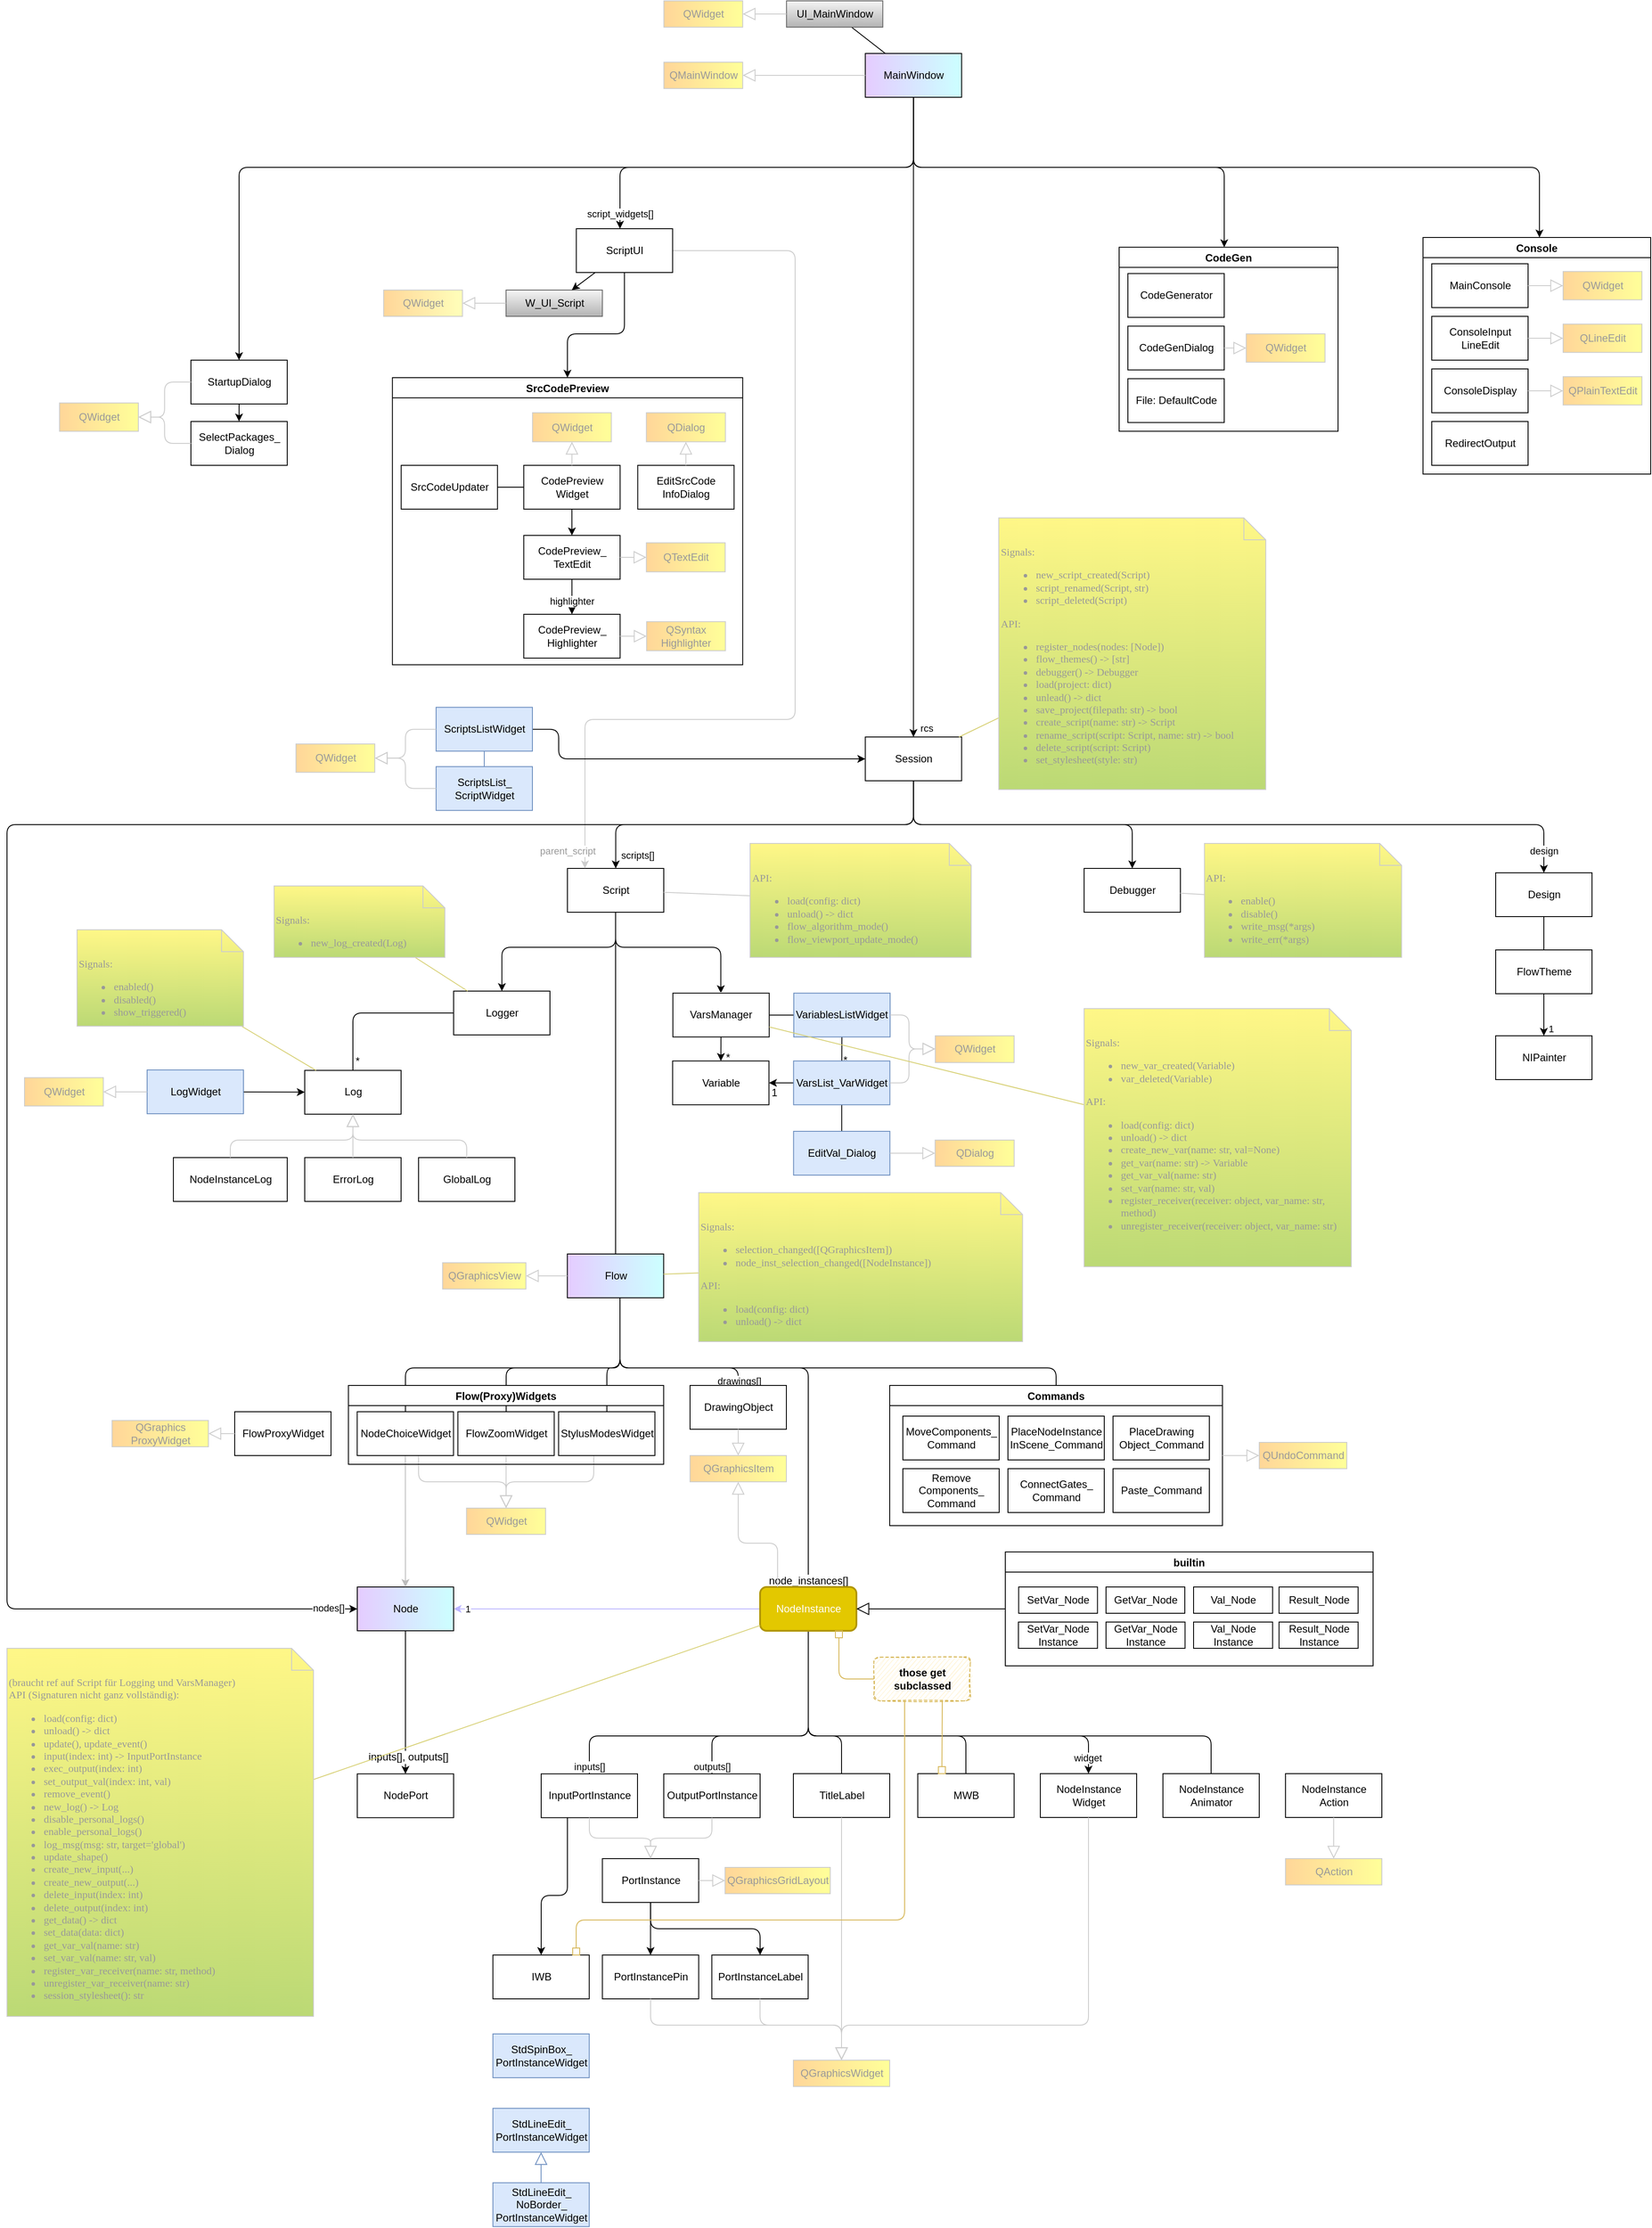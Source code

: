 <mxfile version="13.10.8" type="device"><diagram name="Page-1" id="c4acf3e9-155e-7222-9cf6-157b1a14988f"><mxGraphModel dx="2483" dy="1023" grid="1" gridSize="10" guides="1" tooltips="1" connect="1" arrows="1" fold="1" page="1" pageScale="1" pageWidth="2000" pageHeight="2600" background="#ffffff" math="0" shadow="0"><root><mxCell id="0"/><mxCell id="1" parent="0"/><mxCell id="IMvAwdHLxO233VnszspC-24" style="rounded=1;orthogonalLoop=1;jettySize=auto;html=1;startArrow=none;startFill=0;endArrow=classic;endFill=1;fontColor=#999999;edgeStyle=orthogonalEdgeStyle;" edge="1" parent="1" source="_iWwA70xYD8HZTZO8g6B-1" target="IMvAwdHLxO233VnszspC-17"><mxGeometry relative="1" as="geometry"><Array as="points"><mxPoint x="1095" y="210"/><mxPoint x="760" y="210"/></Array></mxGeometry></mxCell><mxCell id="IMvAwdHLxO233VnszspC-30" value="&lt;font color=&quot;#000000&quot;&gt;script_widgets[]&lt;/font&gt;" style="edgeLabel;html=1;align=center;verticalAlign=middle;resizable=0;points=[];fontColor=#999999;" vertex="1" connectable="0" parent="IMvAwdHLxO233VnszspC-24"><mxGeometry x="0.966" relative="1" as="geometry"><mxPoint y="-9.19" as="offset"/></mxGeometry></mxCell><mxCell id="IMvAwdHLxO233VnszspC-25" style="edgeStyle=orthogonalEdgeStyle;rounded=1;orthogonalLoop=1;jettySize=auto;html=1;startArrow=none;startFill=0;endArrow=classic;endFill=1;strokeColor=#000000;fontColor=#999999;" edge="1" parent="1" source="_iWwA70xYD8HZTZO8g6B-1" target="7fYsBbALrGtUTbzRrhId-76"><mxGeometry relative="1" as="geometry"><Array as="points"><mxPoint x="1095" y="210"/><mxPoint x="325" y="210"/></Array></mxGeometry></mxCell><mxCell id="IMvAwdHLxO233VnszspC-26" style="edgeStyle=orthogonalEdgeStyle;rounded=1;orthogonalLoop=1;jettySize=auto;html=1;startArrow=none;startFill=0;endArrow=classic;endFill=1;strokeColor=#000000;fontColor=#999999;" edge="1" parent="1" source="_iWwA70xYD8HZTZO8g6B-1" target="7fYsBbALrGtUTbzRrhId-116"><mxGeometry relative="1" as="geometry"><Array as="points"><mxPoint x="1095" y="210"/><mxPoint x="1450" y="210"/></Array></mxGeometry></mxCell><mxCell id="IMvAwdHLxO233VnszspC-27" style="edgeStyle=orthogonalEdgeStyle;rounded=1;orthogonalLoop=1;jettySize=auto;html=1;startArrow=none;startFill=0;endArrow=classic;endFill=1;strokeColor=#000000;fontColor=#999999;" edge="1" parent="1" source="_iWwA70xYD8HZTZO8g6B-1" target="7fYsBbALrGtUTbzRrhId-104"><mxGeometry relative="1" as="geometry"><mxPoint x="1350" y="320" as="targetPoint"/><Array as="points"><mxPoint x="1095" y="210"/><mxPoint x="1810" y="210"/></Array></mxGeometry></mxCell><mxCell id="IMvAwdHLxO233VnszspC-29" style="edgeStyle=orthogonalEdgeStyle;rounded=1;orthogonalLoop=1;jettySize=auto;html=1;entryX=0.5;entryY=0;entryDx=0;entryDy=0;startArrow=none;startFill=0;endArrow=classic;endFill=1;strokeColor=#000000;fontColor=#999999;" edge="1" parent="1" source="_iWwA70xYD8HZTZO8g6B-1" target="HVhUNoSiNjTGZJEwcS5k-45"><mxGeometry relative="1" as="geometry"/></mxCell><mxCell id="IMvAwdHLxO233VnszspC-33" value="&lt;font color=&quot;#000000&quot;&gt;rcs&lt;/font&gt;" style="edgeLabel;html=1;align=center;verticalAlign=middle;resizable=0;points=[];fontColor=#999999;" vertex="1" connectable="0" parent="IMvAwdHLxO233VnszspC-29"><mxGeometry x="0.956" y="-1" relative="1" as="geometry"><mxPoint x="15.87" y="6" as="offset"/></mxGeometry></mxCell><mxCell id="_iWwA70xYD8HZTZO8g6B-1" value="MainWindow" style="html=1;gradientColor=#E5CCFF;gradientDirection=west;fillColor=#CCFFFF;" parent="1" vertex="1"><mxGeometry x="1040.13" y="80" width="110" height="50" as="geometry"/></mxCell><mxCell id="_iWwA70xYD8HZTZO8g6B-2" value="QMainWindow" style="html=1;gradientColor=#FFFF99;gradientDirection=east;strokeColor=#CCCCCC;fontColor=#999999;fillColor=#FFD699;" parent="1" vertex="1"><mxGeometry x="810.13" y="90" width="90" height="30" as="geometry"/></mxCell><mxCell id="_iWwA70xYD8HZTZO8g6B-3" value="" style="endArrow=block;endFill=0;endSize=12;html=1;strokeColor=#CCCCCC;" parent="1" source="_iWwA70xYD8HZTZO8g6B-1" target="_iWwA70xYD8HZTZO8g6B-2" edge="1"><mxGeometry width="160" relative="1" as="geometry"><mxPoint x="910.13" y="30" as="sourcePoint"/><mxPoint x="1200.13" y="300" as="targetPoint"/></mxGeometry></mxCell><mxCell id="W39YsJGeSaSrKXjF8FEj-1" style="rounded=0;orthogonalLoop=1;jettySize=auto;html=1;endArrow=none;endFill=0;edgeStyle=orthogonalEdgeStyle;" parent="1" source="_iWwA70xYD8HZTZO8g6B-6" target="_iWwA70xYD8HZTZO8g6B-47" edge="1"><mxGeometry relative="1" as="geometry"><Array as="points"><mxPoint x="755.13" y="1330"/><mxPoint x="755.13" y="1330"/></Array></mxGeometry></mxCell><mxCell id="0ijPACxxjSBui00QVv5o-35" style="edgeStyle=orthogonalEdgeStyle;rounded=1;orthogonalLoop=1;jettySize=auto;html=1;endArrow=classic;endFill=1;fontColor=#B0B0B0;" parent="1" source="_iWwA70xYD8HZTZO8g6B-6" target="0ijPACxxjSBui00QVv5o-1" edge="1"><mxGeometry relative="1" as="geometry"><Array as="points"><mxPoint x="755.13" y="1100"/><mxPoint x="625.13" y="1100"/></Array></mxGeometry></mxCell><mxCell id="WQLQ20WU0YH6Nuvqtiwx-2" style="rounded=1;orthogonalLoop=1;jettySize=auto;html=1;edgeStyle=orthogonalEdgeStyle;" parent="1" source="_iWwA70xYD8HZTZO8g6B-6" target="WQLQ20WU0YH6Nuvqtiwx-1" edge="1"><mxGeometry relative="1" as="geometry"><Array as="points"><mxPoint x="755.13" y="1100"/><mxPoint x="875.13" y="1100"/></Array></mxGeometry></mxCell><mxCell id="WQLQ20WU0YH6Nuvqtiwx-5" value="1" style="text;html=1;align=center;verticalAlign=middle;resizable=0;points=[];labelBackgroundColor=#ffffff;" parent="WQLQ20WU0YH6Nuvqtiwx-2" vertex="1" connectable="0"><mxGeometry x="0.945" relative="1" as="geometry"><mxPoint x="-0.48" y="11.79" as="offset"/></mxGeometry></mxCell><mxCell id="_iWwA70xYD8HZTZO8g6B-6" value="&lt;div&gt;Script&lt;/div&gt;" style="html=1;" parent="1" vertex="1"><mxGeometry x="700" y="1010" width="110" height="50" as="geometry"/></mxCell><mxCell id="_iWwA70xYD8HZTZO8g6B-64" style="edgeStyle=orthogonalEdgeStyle;rounded=1;orthogonalLoop=1;jettySize=auto;html=1;startArrow=none;startFill=0;endArrow=none;endFill=0;" parent="1" source="_iWwA70xYD8HZTZO8g6B-47" target="_iWwA70xYD8HZTZO8g6B-51" edge="1"><mxGeometry relative="1" as="geometry"><Array as="points"><mxPoint x="760" y="1580"/><mxPoint x="975" y="1580"/></Array></mxGeometry></mxCell><mxCell id="_iWwA70xYD8HZTZO8g6B-128" value="node_instances[]" style="text;html=1;align=center;verticalAlign=middle;resizable=0;points=[];labelBackgroundColor=#ffffff;" parent="_iWwA70xYD8HZTZO8g6B-64" vertex="1" connectable="0"><mxGeometry x="0.92" y="3" relative="1" as="geometry"><mxPoint x="-3" y="15" as="offset"/></mxGeometry></mxCell><mxCell id="HVhUNoSiNjTGZJEwcS5k-42" style="rounded=1;orthogonalLoop=1;jettySize=auto;html=1;endArrow=none;endFill=0;fontFamily=Helvetica;edgeStyle=orthogonalEdgeStyle;" parent="1" source="_iWwA70xYD8HZTZO8g6B-47" target="f1ZqAAwaI6Tl92mh3Nrw-44" edge="1"><mxGeometry relative="1" as="geometry"><Array as="points"><mxPoint x="760" y="1580"/><mxPoint x="515" y="1580"/></Array></mxGeometry></mxCell><mxCell id="7fYsBbALrGtUTbzRrhId-41" style="edgeStyle=orthogonalEdgeStyle;rounded=1;orthogonalLoop=1;jettySize=auto;html=1;endArrow=none;endFill=0;" parent="1" source="_iWwA70xYD8HZTZO8g6B-47" target="7fYsBbALrGtUTbzRrhId-40" edge="1"><mxGeometry relative="1" as="geometry"><Array as="points"><mxPoint x="760" y="1580"/><mxPoint x="630" y="1580"/></Array></mxGeometry></mxCell><mxCell id="7fYsBbALrGtUTbzRrhId-49" style="edgeStyle=orthogonalEdgeStyle;rounded=1;orthogonalLoop=1;jettySize=auto;html=1;endArrow=none;endFill=0;" parent="1" source="_iWwA70xYD8HZTZO8g6B-47" target="7fYsBbALrGtUTbzRrhId-48" edge="1"><mxGeometry relative="1" as="geometry"><Array as="points"><mxPoint x="760" y="1580"/><mxPoint x="745" y="1580"/></Array></mxGeometry></mxCell><mxCell id="7fYsBbALrGtUTbzRrhId-64" style="edgeStyle=orthogonalEdgeStyle;rounded=1;orthogonalLoop=1;jettySize=auto;html=1;entryX=0.5;entryY=0;entryDx=0;entryDy=0;endArrow=none;endFill=0;" parent="1" source="_iWwA70xYD8HZTZO8g6B-47" target="7fYsBbALrGtUTbzRrhId-61" edge="1"><mxGeometry relative="1" as="geometry"><Array as="points"><mxPoint x="760" y="1580"/><mxPoint x="1258" y="1580"/></Array></mxGeometry></mxCell><mxCell id="7fYsBbALrGtUTbzRrhId-74" style="edgeStyle=orthogonalEdgeStyle;rounded=1;orthogonalLoop=1;jettySize=auto;html=1;endArrow=none;endFill=0;" parent="1" source="_iWwA70xYD8HZTZO8g6B-47" target="7fYsBbALrGtUTbzRrhId-71" edge="1"><mxGeometry relative="1" as="geometry"><Array as="points"><mxPoint x="760" y="1580"/><mxPoint x="895" y="1580"/></Array></mxGeometry></mxCell><mxCell id="7fYsBbALrGtUTbzRrhId-75" value="drawings[]" style="edgeLabel;html=1;align=center;verticalAlign=middle;resizable=0;points=[];" parent="7fYsBbALrGtUTbzRrhId-74" vertex="1" connectable="0"><mxGeometry x="0.954" y="1" relative="1" as="geometry"><mxPoint as="offset"/></mxGeometry></mxCell><mxCell id="_iWwA70xYD8HZTZO8g6B-47" value="Flow" style="html=1;gradientColor=#E5CCFF;gradientDirection=west;fillColor=#CCFFFF;" parent="1" vertex="1"><mxGeometry x="699.87" y="1450" width="110" height="50" as="geometry"/></mxCell><mxCell id="_iWwA70xYD8HZTZO8g6B-60" style="edgeStyle=none;rounded=0;orthogonalLoop=1;jettySize=auto;html=1;startArrow=none;startFill=0;endArrow=classic;endFill=1;" parent="1" source="_iWwA70xYD8HZTZO8g6B-50" target="_iWwA70xYD8HZTZO8g6B-52" edge="1"><mxGeometry relative="1" as="geometry"/></mxCell><mxCell id="_iWwA70xYD8HZTZO8g6B-79" value="inputs[], outputs[]" style="text;html=1;align=center;verticalAlign=middle;resizable=0;points=[];labelBackgroundColor=#ffffff;" parent="_iWwA70xYD8HZTZO8g6B-60" vertex="1" connectable="0"><mxGeometry x="0.939" y="1" relative="1" as="geometry"><mxPoint x="2" y="-15" as="offset"/></mxGeometry></mxCell><mxCell id="_iWwA70xYD8HZTZO8g6B-61" style="edgeStyle=none;rounded=0;orthogonalLoop=1;jettySize=auto;html=1;startArrow=classic;startFill=1;endArrow=none;endFill=0;strokeColor=#BCB5FF;" parent="1" source="_iWwA70xYD8HZTZO8g6B-50" target="_iWwA70xYD8HZTZO8g6B-51" edge="1"><mxGeometry relative="1" as="geometry"/></mxCell><mxCell id="F09Zls8mhXagBo6PjTDz-13" value="1" style="edgeLabel;html=1;align=center;verticalAlign=middle;resizable=0;points=[];" parent="_iWwA70xYD8HZTZO8g6B-61" vertex="1" connectable="0"><mxGeometry x="-0.776" y="-2" relative="1" as="geometry"><mxPoint x="-23.57" y="-2" as="offset"/></mxGeometry></mxCell><mxCell id="_iWwA70xYD8HZTZO8g6B-50" value="Node" style="html=1;gradientColor=#E5CCFF;gradientDirection=west;fillColor=#CCFFFF;" parent="1" vertex="1"><mxGeometry x="460" y="1830" width="110" height="50" as="geometry"/></mxCell><mxCell id="jFqLS4lbHfa3CIV25p8P-2" style="rounded=1;orthogonalLoop=1;jettySize=auto;html=1;endArrow=none;endFill=0;edgeStyle=orthogonalEdgeStyle;" parent="1" source="_iWwA70xYD8HZTZO8g6B-51" target="HVhUNoSiNjTGZJEwcS5k-1" edge="1"><mxGeometry relative="1" as="geometry"><Array as="points"><mxPoint x="975" y="2000"/><mxPoint x="1155" y="2000"/></Array><mxPoint x="1155" y="2043.26" as="targetPoint"/></mxGeometry></mxCell><mxCell id="HVhUNoSiNjTGZJEwcS5k-24" style="edgeStyle=orthogonalEdgeStyle;rounded=1;orthogonalLoop=1;jettySize=auto;html=1;endArrow=none;endFill=0;" parent="1" source="_iWwA70xYD8HZTZO8g6B-51" target="HVhUNoSiNjTGZJEwcS5k-6" edge="1"><mxGeometry relative="1" as="geometry"><Array as="points"><mxPoint x="975" y="2000"/><mxPoint x="865" y="2000"/></Array></mxGeometry></mxCell><mxCell id="HVhUNoSiNjTGZJEwcS5k-25" style="edgeStyle=orthogonalEdgeStyle;rounded=1;orthogonalLoop=1;jettySize=auto;html=1;endArrow=none;endFill=0;" parent="1" source="_iWwA70xYD8HZTZO8g6B-51" target="HVhUNoSiNjTGZJEwcS5k-5" edge="1"><mxGeometry relative="1" as="geometry"><Array as="points"><mxPoint x="975" y="2000"/><mxPoint x="725" y="2000"/></Array></mxGeometry></mxCell><mxCell id="7fYsBbALrGtUTbzRrhId-12" style="edgeStyle=orthogonalEdgeStyle;rounded=1;orthogonalLoop=1;jettySize=auto;html=1;endArrow=none;endFill=0;" parent="1" source="_iWwA70xYD8HZTZO8g6B-51" target="7fYsBbALrGtUTbzRrhId-5" edge="1"><mxGeometry relative="1" as="geometry"><Array as="points"><mxPoint x="975" y="2000"/><mxPoint x="1013" y="2000"/></Array></mxGeometry></mxCell><mxCell id="7fYsBbALrGtUTbzRrhId-21" style="edgeStyle=orthogonalEdgeStyle;rounded=1;orthogonalLoop=1;jettySize=auto;html=1;endArrow=none;endFill=0;" parent="1" source="_iWwA70xYD8HZTZO8g6B-51" target="7fYsBbALrGtUTbzRrhId-20" edge="1"><mxGeometry relative="1" as="geometry"><Array as="points"><mxPoint x="975" y="2000"/><mxPoint x="1435" y="2000"/></Array></mxGeometry></mxCell><mxCell id="IMvAwdHLxO233VnszspC-72" style="edgeStyle=orthogonalEdgeStyle;rounded=1;orthogonalLoop=1;jettySize=auto;html=1;startArrow=none;startFill=0;endArrow=classic;endFill=1;endSize=6;strokeColor=#000000;fontFamily=Helvetica;fontColor=#000000;" edge="1" parent="1" source="_iWwA70xYD8HZTZO8g6B-51" target="IMvAwdHLxO233VnszspC-71"><mxGeometry relative="1" as="geometry"><Array as="points"><mxPoint x="975" y="2000"/></Array></mxGeometry></mxCell><mxCell id="IMvAwdHLxO233VnszspC-73" value="widget" style="edgeLabel;html=1;align=center;verticalAlign=middle;resizable=0;points=[];fontFamily=Helvetica;fontColor=#000000;" vertex="1" connectable="0" parent="IMvAwdHLxO233VnszspC-72"><mxGeometry x="0.727" relative="1" as="geometry"><mxPoint x="22.12" y="25.05" as="offset"/></mxGeometry></mxCell><mxCell id="_iWwA70xYD8HZTZO8g6B-51" value="NodeInstance" style="html=1;gradientDirection=west;fillColor=#e3c800;strokeColor=#B09500;rounded=1;shadow=0;fontStyle=0;fontFamily=Helvetica;strokeWidth=2;fontColor=#ffffff;" parent="1" vertex="1"><mxGeometry x="920" y="1830" width="110" height="50" as="geometry"/></mxCell><mxCell id="_iWwA70xYD8HZTZO8g6B-52" value="NodePort" style="html=1;" parent="1" vertex="1"><mxGeometry x="460" y="2043.26" width="110" height="50" as="geometry"/></mxCell><mxCell id="7fYsBbALrGtUTbzRrhId-1" style="edgeStyle=orthogonalEdgeStyle;rounded=1;orthogonalLoop=1;jettySize=auto;html=1;" parent="1" source="_iWwA70xYD8HZTZO8g6B-53" target="_iWwA70xYD8HZTZO8g6B-66" edge="1"><mxGeometry relative="1" as="geometry"/></mxCell><mxCell id="7fYsBbALrGtUTbzRrhId-2" style="edgeStyle=orthogonalEdgeStyle;rounded=1;orthogonalLoop=1;jettySize=auto;html=1;" parent="1" source="_iWwA70xYD8HZTZO8g6B-53" target="_iWwA70xYD8HZTZO8g6B-67" edge="1"><mxGeometry relative="1" as="geometry"><Array as="points"><mxPoint x="795" y="2220"/><mxPoint x="920" y="2220"/></Array></mxGeometry></mxCell><mxCell id="_iWwA70xYD8HZTZO8g6B-53" value="&lt;div&gt;PortInstance&lt;/div&gt;" style="html=1;" parent="1" vertex="1"><mxGeometry x="739.87" y="2140" width="110" height="50" as="geometry"/></mxCell><mxCell id="_iWwA70xYD8HZTZO8g6B-66" value="PortInstancePin" style="html=1;" parent="1" vertex="1"><mxGeometry x="739.87" y="2250" width="110" height="50" as="geometry"/></mxCell><mxCell id="_iWwA70xYD8HZTZO8g6B-67" value="PortInstanceLabel" style="html=1;" parent="1" vertex="1"><mxGeometry x="864.87" y="2250" width="110" height="50" as="geometry"/></mxCell><mxCell id="_iWwA70xYD8HZTZO8g6B-147" value="QGraphicsView" style="html=1;gradientColor=#FFFF99;gradientDirection=east;strokeColor=#CCCCCC;fontColor=#999999;fillColor=#FFD699;" parent="1" vertex="1"><mxGeometry x="557.44" y="1460" width="95.13" height="30" as="geometry"/></mxCell><mxCell id="_iWwA70xYD8HZTZO8g6B-148" value="" style="endArrow=block;endFill=0;endSize=12;html=1;strokeColor=#CCCCCC;" parent="1" source="_iWwA70xYD8HZTZO8g6B-47" target="_iWwA70xYD8HZTZO8g6B-147" edge="1"><mxGeometry width="160" relative="1" as="geometry"><mxPoint x="510" y="2040" as="sourcePoint"/><mxPoint x="840" y="1440" as="targetPoint"/></mxGeometry></mxCell><mxCell id="f1ZqAAwaI6Tl92mh3Nrw-35" style="edgeStyle=none;rounded=0;orthogonalLoop=1;jettySize=auto;html=1;endArrow=none;endFill=0;" parent="1" source="f1ZqAAwaI6Tl92mh3Nrw-25" target="_iWwA70xYD8HZTZO8g6B-1" edge="1"><mxGeometry relative="1" as="geometry"/></mxCell><mxCell id="f1ZqAAwaI6Tl92mh3Nrw-25" value="&lt;div&gt;UI_MainWindow&lt;/div&gt;" style="html=1;fillColor=#f5f5f5;strokeColor=#666666;gradientColor=#b3b3b3;" parent="1" vertex="1"><mxGeometry x="950.13" y="20" width="110" height="30" as="geometry"/></mxCell><mxCell id="f1ZqAAwaI6Tl92mh3Nrw-37" style="edgeStyle=orthogonalEdgeStyle;orthogonalLoop=1;jettySize=auto;html=1;endArrow=classic;endFill=1;strokeColor=#CCCCCC;rounded=1;" parent="1" source="IMvAwdHLxO233VnszspC-17" target="_iWwA70xYD8HZTZO8g6B-6" edge="1"><mxGeometry relative="1" as="geometry"><Array as="points"><mxPoint x="960" y="305"/><mxPoint x="960" y="840"/><mxPoint x="720" y="840"/></Array></mxGeometry></mxCell><mxCell id="IMvAwdHLxO233VnszspC-31" value="parent_script" style="edgeLabel;html=1;align=center;verticalAlign=middle;resizable=0;points=[];fontColor=#999999;" vertex="1" connectable="0" parent="f1ZqAAwaI6Tl92mh3Nrw-37"><mxGeometry x="0.945" relative="1" as="geometry"><mxPoint x="-20.06" y="9.58" as="offset"/></mxGeometry></mxCell><mxCell id="f1ZqAAwaI6Tl92mh3Nrw-36" value="W_UI_Script" style="html=1;fillColor=#f5f5f5;strokeColor=#666666;gradientColor=#b3b3b3;" parent="1" vertex="1"><mxGeometry x="629.87" y="350" width="110" height="30" as="geometry"/></mxCell><mxCell id="f1ZqAAwaI6Tl92mh3Nrw-40" value="&lt;div&gt;QWidget&lt;/div&gt;" style="html=1;gradientColor=#FFFF99;gradientDirection=east;strokeColor=#CCCCCC;fontColor=#999999;fillColor=#FFD699;" parent="1" vertex="1"><mxGeometry x="810.13" y="20" width="90" height="30" as="geometry"/></mxCell><mxCell id="f1ZqAAwaI6Tl92mh3Nrw-41" value="" style="endArrow=block;endFill=0;endSize=12;html=1;strokeColor=#CCCCCC;" parent="1" source="f1ZqAAwaI6Tl92mh3Nrw-25" target="f1ZqAAwaI6Tl92mh3Nrw-40" edge="1"><mxGeometry width="160" relative="1" as="geometry"><mxPoint x="840.13" y="110" as="sourcePoint"/><mxPoint x="870.13" y="850" as="targetPoint"/></mxGeometry></mxCell><mxCell id="-UICEoWk6_SqAOiJaB82-22" style="edgeStyle=none;rounded=0;orthogonalLoop=1;jettySize=auto;html=1;endArrow=classic;endFill=1;strokeColor=#BDBDBD;" parent="1" source="f1ZqAAwaI6Tl92mh3Nrw-44" target="_iWwA70xYD8HZTZO8g6B-50" edge="1"><mxGeometry relative="1" as="geometry"/></mxCell><mxCell id="i0qhFY4HcF0hQk4mv9DB-1" value="FlowProxyWidget" style="html=1;" parent="1" vertex="1"><mxGeometry x="320" y="1630" width="110" height="50" as="geometry"/></mxCell><mxCell id="0ijPACxxjSBui00QVv5o-5" style="edgeStyle=orthogonalEdgeStyle;rounded=1;orthogonalLoop=1;jettySize=auto;html=1;endArrow=none;endFill=0;" parent="1" source="0ijPACxxjSBui00QVv5o-1" target="0ijPACxxjSBui00QVv5o-3" edge="1"><mxGeometry relative="1" as="geometry"><mxPoint x="330" y="1265.45" as="sourcePoint"/></mxGeometry></mxCell><mxCell id="0ijPACxxjSBui00QVv5o-6" value="*" style="text;html=1;align=center;verticalAlign=middle;resizable=0;points=[];labelBackgroundColor=#ffffff;" parent="0ijPACxxjSBui00QVv5o-5" vertex="1" connectable="0"><mxGeometry x="0.763" y="-3" relative="1" as="geometry"><mxPoint x="8" y="10.85" as="offset"/></mxGeometry></mxCell><mxCell id="0ijPACxxjSBui00QVv5o-1" value="Logger" style="html=1;" parent="1" vertex="1"><mxGeometry x="570" y="1150" width="110" height="50" as="geometry"/></mxCell><mxCell id="0ijPACxxjSBui00QVv5o-3" value="Log" style="html=1;" parent="1" vertex="1"><mxGeometry x="400" y="1240.45" width="110" height="50" as="geometry"/></mxCell><mxCell id="0ijPACxxjSBui00QVv5o-9" value="GlobalLog" style="html=1;" parent="1" vertex="1"><mxGeometry x="530" y="1340" width="110" height="50" as="geometry"/></mxCell><mxCell id="0ijPACxxjSBui00QVv5o-10" value="ErrorLog" style="html=1;" parent="1" vertex="1"><mxGeometry x="400" y="1340" width="110" height="50" as="geometry"/></mxCell><mxCell id="0ijPACxxjSBui00QVv5o-11" value="NodeInstanceLog" style="html=1;" parent="1" vertex="1"><mxGeometry x="250" y="1340" width="130" height="50" as="geometry"/></mxCell><mxCell id="0ijPACxxjSBui00QVv5o-12" value="" style="endArrow=block;endFill=0;endSize=12;html=1;strokeColor=#CCCCCC;edgeStyle=orthogonalEdgeStyle;" parent="1" source="0ijPACxxjSBui00QVv5o-9" target="0ijPACxxjSBui00QVv5o-3" edge="1"><mxGeometry width="160" relative="1" as="geometry"><mxPoint x="500" y="1310" as="sourcePoint"/><mxPoint x="390" y="1294.45" as="targetPoint"/><Array as="points"><mxPoint x="585" y="1320"/><mxPoint x="455" y="1320"/></Array></mxGeometry></mxCell><mxCell id="0ijPACxxjSBui00QVv5o-13" value="" style="endArrow=block;endFill=0;endSize=12;html=1;strokeColor=#CCCCCC;edgeStyle=orthogonalEdgeStyle;" parent="1" source="0ijPACxxjSBui00QVv5o-10" target="0ijPACxxjSBui00QVv5o-3" edge="1"><mxGeometry width="160" relative="1" as="geometry"><mxPoint x="480" y="1310" as="sourcePoint"/><mxPoint x="400" y="1304.45" as="targetPoint"/></mxGeometry></mxCell><mxCell id="0ijPACxxjSBui00QVv5o-14" value="" style="endArrow=block;endFill=0;endSize=12;html=1;strokeColor=#CCCCCC;edgeStyle=orthogonalEdgeStyle;" parent="1" source="0ijPACxxjSBui00QVv5o-11" target="0ijPACxxjSBui00QVv5o-3" edge="1"><mxGeometry width="160" relative="1" as="geometry"><mxPoint x="250" y="1314.45" as="sourcePoint"/><mxPoint x="360" y="1280" as="targetPoint"/><Array as="points"><mxPoint x="315" y="1320"/><mxPoint x="455" y="1320"/></Array></mxGeometry></mxCell><mxCell id="WQLQ20WU0YH6Nuvqtiwx-6" style="edgeStyle=none;rounded=0;orthogonalLoop=1;jettySize=auto;html=1;" parent="1" source="WQLQ20WU0YH6Nuvqtiwx-1" target="WQLQ20WU0YH6Nuvqtiwx-3" edge="1"><mxGeometry relative="1" as="geometry"/></mxCell><mxCell id="WQLQ20WU0YH6Nuvqtiwx-7" value="*" style="text;html=1;align=center;verticalAlign=middle;resizable=0;points=[];labelBackgroundColor=#ffffff;" parent="WQLQ20WU0YH6Nuvqtiwx-6" vertex="1" connectable="0"><mxGeometry x="0.7" y="1" relative="1" as="geometry"><mxPoint x="6.26" as="offset"/></mxGeometry></mxCell><mxCell id="WQLQ20WU0YH6Nuvqtiwx-8" style="edgeStyle=none;rounded=0;orthogonalLoop=1;jettySize=auto;html=1;endArrow=none;endFill=0;" parent="1" source="WQLQ20WU0YH6Nuvqtiwx-1" target="WQLQ20WU0YH6Nuvqtiwx-4" edge="1"><mxGeometry relative="1" as="geometry"/></mxCell><mxCell id="WQLQ20WU0YH6Nuvqtiwx-1" value="&lt;div&gt;VarsManager&lt;/div&gt;" style="html=1;" parent="1" vertex="1"><mxGeometry x="820.39" y="1152.33" width="110" height="50" as="geometry"/></mxCell><mxCell id="WQLQ20WU0YH6Nuvqtiwx-3" value="&lt;div&gt;Variable&lt;/div&gt;" style="html=1;" parent="1" vertex="1"><mxGeometry x="820.13" y="1229.73" width="110" height="50" as="geometry"/></mxCell><mxCell id="WQLQ20WU0YH6Nuvqtiwx-12" style="edgeStyle=none;rounded=0;orthogonalLoop=1;jettySize=auto;html=1;endArrow=none;endFill=0;" parent="1" source="WQLQ20WU0YH6Nuvqtiwx-4" target="WQLQ20WU0YH6Nuvqtiwx-11" edge="1"><mxGeometry relative="1" as="geometry"/></mxCell><mxCell id="WQLQ20WU0YH6Nuvqtiwx-13" value="*" style="text;html=1;align=center;verticalAlign=middle;resizable=0;points=[];labelBackgroundColor=#ffffff;" parent="WQLQ20WU0YH6Nuvqtiwx-12" vertex="1" connectable="0"><mxGeometry x="0.87" relative="1" as="geometry"><mxPoint x="3" y="1.29" as="offset"/></mxGeometry></mxCell><mxCell id="WQLQ20WU0YH6Nuvqtiwx-4" value="&lt;div&gt;VariablesListWidget&lt;br&gt;&lt;/div&gt;" style="html=1;fillColor=#dae8fc;strokeColor=#6c8ebf;" parent="1" vertex="1"><mxGeometry x="958.46" y="1152.33" width="110" height="50" as="geometry"/></mxCell><mxCell id="WQLQ20WU0YH6Nuvqtiwx-14" style="edgeStyle=none;rounded=0;orthogonalLoop=1;jettySize=auto;html=1;endArrow=classic;endFill=1;" parent="1" source="WQLQ20WU0YH6Nuvqtiwx-11" target="WQLQ20WU0YH6Nuvqtiwx-3" edge="1"><mxGeometry relative="1" as="geometry"/></mxCell><mxCell id="WQLQ20WU0YH6Nuvqtiwx-15" value="1" style="text;html=1;align=center;verticalAlign=middle;resizable=0;points=[];labelBackgroundColor=#ffffff;" parent="WQLQ20WU0YH6Nuvqtiwx-14" vertex="1" connectable="0"><mxGeometry x="0.888" relative="1" as="geometry"><mxPoint x="4" y="11" as="offset"/></mxGeometry></mxCell><mxCell id="7fYsBbALrGtUTbzRrhId-68" style="edgeStyle=orthogonalEdgeStyle;rounded=0;orthogonalLoop=1;jettySize=auto;html=1;endArrow=none;endFill=0;" parent="1" source="WQLQ20WU0YH6Nuvqtiwx-11" target="7fYsBbALrGtUTbzRrhId-67" edge="1"><mxGeometry relative="1" as="geometry"/></mxCell><mxCell id="WQLQ20WU0YH6Nuvqtiwx-11" value="VarsList_VarWidget" style="html=1;fillColor=#dae8fc;strokeColor=#6c8ebf;" parent="1" vertex="1"><mxGeometry x="958.2" y="1229.73" width="110" height="50" as="geometry"/></mxCell><mxCell id="F09Zls8mhXagBo6PjTDz-2" value="NIPainter" style="html=1;" parent="1" vertex="1"><mxGeometry x="1760" y="1201" width="110" height="50" as="geometry"/></mxCell><mxCell id="F09Zls8mhXagBo6PjTDz-6" style="rounded=0;orthogonalLoop=1;jettySize=auto;html=1;endArrow=none;endFill=0;" parent="1" source="F09Zls8mhXagBo6PjTDz-3" target="F09Zls8mhXagBo6PjTDz-4" edge="1"><mxGeometry relative="1" as="geometry"/></mxCell><mxCell id="F09Zls8mhXagBo6PjTDz-7" value="*" style="edgeLabel;html=1;align=center;verticalAlign=middle;resizable=0;points=[];" parent="F09Zls8mhXagBo6PjTDz-6" vertex="1" connectable="0"><mxGeometry x="0.867" y="-1" relative="1" as="geometry"><mxPoint x="1" y="9" as="offset"/></mxGeometry></mxCell><mxCell id="F09Zls8mhXagBo6PjTDz-3" value="Design" style="html=1;" parent="1" vertex="1"><mxGeometry x="1760" y="1015" width="110" height="50" as="geometry"/></mxCell><mxCell id="F09Zls8mhXagBo6PjTDz-8" style="edgeStyle=none;rounded=0;orthogonalLoop=1;jettySize=auto;html=1;endArrow=classic;endFill=1;" parent="1" source="F09Zls8mhXagBo6PjTDz-4" target="F09Zls8mhXagBo6PjTDz-2" edge="1"><mxGeometry relative="1" as="geometry"/></mxCell><mxCell id="F09Zls8mhXagBo6PjTDz-9" value="1" style="edgeLabel;html=1;align=center;verticalAlign=middle;resizable=0;points=[];" parent="F09Zls8mhXagBo6PjTDz-8" vertex="1" connectable="0"><mxGeometry x="0.473" y="4" relative="1" as="geometry"><mxPoint x="3.74" y="4" as="offset"/></mxGeometry></mxCell><mxCell id="F09Zls8mhXagBo6PjTDz-4" value="FlowTheme" style="html=1;" parent="1" vertex="1"><mxGeometry x="1760" y="1103" width="110" height="50" as="geometry"/></mxCell><mxCell id="HVhUNoSiNjTGZJEwcS5k-1" value="MWB" style="html=1;" parent="1" vertex="1"><mxGeometry x="1100.07" y="2043" width="110" height="50" as="geometry"/></mxCell><mxCell id="7fYsBbALrGtUTbzRrhId-3" style="edgeStyle=orthogonalEdgeStyle;rounded=1;orthogonalLoop=1;jettySize=auto;html=1;" parent="1" source="HVhUNoSiNjTGZJEwcS5k-5" target="HVhUNoSiNjTGZJEwcS5k-2" edge="1"><mxGeometry relative="1" as="geometry"><Array as="points"><mxPoint x="700" y="2182"/><mxPoint x="670" y="2182"/></Array></mxGeometry></mxCell><mxCell id="HVhUNoSiNjTGZJEwcS5k-5" value="InputPortInstance" style="html=1;" parent="1" vertex="1"><mxGeometry x="670" y="2043.26" width="110" height="50" as="geometry"/></mxCell><mxCell id="HVhUNoSiNjTGZJEwcS5k-6" value="OutputPortInstance" style="html=1;" parent="1" vertex="1"><mxGeometry x="810" y="2043.26" width="110" height="50" as="geometry"/></mxCell><mxCell id="HVhUNoSiNjTGZJEwcS5k-7" value="" style="endArrow=block;endFill=0;endSize=12;html=1;strokeColor=#CCCCCC;edgeStyle=orthogonalEdgeStyle;" parent="1" source="HVhUNoSiNjTGZJEwcS5k-5" target="_iWwA70xYD8HZTZO8g6B-53" edge="1"><mxGeometry width="160" relative="1" as="geometry"><mxPoint x="1030" y="1994.94" as="sourcePoint"/><mxPoint x="725" y="2120" as="targetPoint"/></mxGeometry></mxCell><mxCell id="HVhUNoSiNjTGZJEwcS5k-8" value="" style="endArrow=block;endFill=0;endSize=12;html=1;strokeColor=#CCCCCC;edgeStyle=orthogonalEdgeStyle;" parent="1" source="HVhUNoSiNjTGZJEwcS5k-6" target="_iWwA70xYD8HZTZO8g6B-53" edge="1"><mxGeometry width="160" relative="1" as="geometry"><mxPoint x="920" y="2110" as="sourcePoint"/><mxPoint x="1190" y="1994.94" as="targetPoint"/></mxGeometry></mxCell><mxCell id="HVhUNoSiNjTGZJEwcS5k-9" value="&lt;div&gt;StdLineEdit_&lt;/div&gt;&lt;div&gt;PortInstanceWidget&lt;/div&gt;" style="html=1;rounded=0;shadow=0;glass=0;sketch=0;fillColor=#dae8fc;strokeColor=#6c8ebf;" parent="1" vertex="1"><mxGeometry x="614.87" y="2424.94" width="110" height="50" as="geometry"/></mxCell><mxCell id="HVhUNoSiNjTGZJEwcS5k-10" value="&lt;div&gt;StdLineEdit_&lt;/div&gt;&lt;div&gt;NoBorder_&lt;/div&gt;&lt;div&gt;PortInstanceWidget&lt;/div&gt;" style="html=1;rounded=0;shadow=0;glass=0;sketch=0;fillColor=#dae8fc;strokeColor=#6c8ebf;" parent="1" vertex="1"><mxGeometry x="614.87" y="2509.88" width="110" height="50" as="geometry"/></mxCell><mxCell id="HVhUNoSiNjTGZJEwcS5k-11" value="" style="endArrow=block;endFill=0;endSize=12;html=1;strokeColor=#6c8ebf;edgeStyle=orthogonalEdgeStyle;fillColor=#dae8fc;" parent="1" source="HVhUNoSiNjTGZJEwcS5k-10" target="HVhUNoSiNjTGZJEwcS5k-9" edge="1"><mxGeometry width="160" relative="1" as="geometry"><mxPoint x="1064.87" y="2289.88" as="sourcePoint"/><mxPoint x="1224.87" y="2289.88" as="targetPoint"/></mxGeometry></mxCell><mxCell id="HVhUNoSiNjTGZJEwcS5k-12" value="&lt;div&gt;StdSpinBox_&lt;/div&gt;&lt;div&gt;PortInstanceWidget&lt;/div&gt;" style="html=1;rounded=0;shadow=0;glass=0;sketch=0;fillColor=#dae8fc;strokeColor=#6c8ebf;" parent="1" vertex="1"><mxGeometry x="614.87" y="2340" width="110" height="50" as="geometry"/></mxCell><mxCell id="HVhUNoSiNjTGZJEwcS5k-2" value="IWB" style="html=1;" parent="1" vertex="1"><mxGeometry x="614.87" y="2250" width="110" height="50" as="geometry"/></mxCell><mxCell id="HVhUNoSiNjTGZJEwcS5k-23" value="inputs[]" style="edgeLabel;html=1;align=center;verticalAlign=middle;resizable=0;points=[];" parent="1" vertex="1" connectable="0"><mxGeometry x="724.996" y="2034.939" as="geometry"/></mxCell><mxCell id="HVhUNoSiNjTGZJEwcS5k-26" value="outputs[]" style="edgeLabel;html=1;align=center;verticalAlign=middle;resizable=0;points=[];" parent="1" vertex="1" connectable="0"><mxGeometry x="864.996" y="2034.939" as="geometry"/></mxCell><mxCell id="HVhUNoSiNjTGZJEwcS5k-39" value="" style="endArrow=block;endFill=0;endSize=12;html=1;fontFamily=Helvetica;edgeStyle=orthogonalEdgeStyle;exitX=0;exitY=0.5;exitDx=0;exitDy=0;" parent="1" source="7fYsBbALrGtUTbzRrhId-62" target="_iWwA70xYD8HZTZO8g6B-51" edge="1"><mxGeometry width="160" relative="1" as="geometry"><mxPoint x="990" y="1860" as="sourcePoint"/><mxPoint x="1080" y="1790" as="targetPoint"/><Array as="points"/></mxGeometry></mxCell><mxCell id="HVhUNoSiNjTGZJEwcS5k-44" value="QWidget" style="html=1;gradientColor=#FFFF99;gradientDirection=east;strokeColor=#CCCCCC;fontColor=#999999;fillColor=#FFD699;" parent="1" vertex="1"><mxGeometry x="1120.07" y="1201" width="90" height="30.55" as="geometry"/></mxCell><mxCell id="HVhUNoSiNjTGZJEwcS5k-46" style="edgeStyle=orthogonalEdgeStyle;rounded=1;orthogonalLoop=1;jettySize=auto;html=1;endArrow=classic;endFill=1;strokeColor=#000000;fontFamily=Helvetica;" parent="1" source="HVhUNoSiNjTGZJEwcS5k-45" target="_iWwA70xYD8HZTZO8g6B-6" edge="1"><mxGeometry relative="1" as="geometry"><Array as="points"><mxPoint x="1095.13" y="960"/><mxPoint x="755.13" y="960"/></Array></mxGeometry></mxCell><mxCell id="IMvAwdHLxO233VnszspC-32" value="&lt;font color=&quot;#000000&quot;&gt;scripts[]&lt;/font&gt;" style="edgeLabel;html=1;align=center;verticalAlign=middle;resizable=0;points=[];fontColor=#999999;" vertex="1" connectable="0" parent="HVhUNoSiNjTGZJEwcS5k-46"><mxGeometry x="0.95" relative="1" as="geometry"><mxPoint x="24.88" y="-4" as="offset"/></mxGeometry></mxCell><mxCell id="HVhUNoSiNjTGZJEwcS5k-47" style="edgeStyle=orthogonalEdgeStyle;rounded=1;orthogonalLoop=1;jettySize=auto;html=1;endArrow=classic;endFill=1;strokeColor=#000000;fontFamily=Helvetica;" parent="1" source="HVhUNoSiNjTGZJEwcS5k-45" target="F09Zls8mhXagBo6PjTDz-3" edge="1"><mxGeometry relative="1" as="geometry"><Array as="points"><mxPoint x="1095" y="960"/><mxPoint x="1815" y="960"/></Array><mxPoint x="1385" y="1010" as="sourcePoint"/></mxGeometry></mxCell><mxCell id="IMvAwdHLxO233VnszspC-37" value="&lt;font color=&quot;#000000&quot;&gt;design&lt;/font&gt;" style="edgeLabel;html=1;align=center;verticalAlign=middle;resizable=0;points=[];fontColor=#999999;" vertex="1" connectable="0" parent="HVhUNoSiNjTGZJEwcS5k-47"><mxGeometry x="0.978" y="-2" relative="1" as="geometry"><mxPoint x="2" y="-16.14" as="offset"/></mxGeometry></mxCell><mxCell id="IMvAwdHLxO233VnszspC-38" style="edgeStyle=orthogonalEdgeStyle;rounded=1;orthogonalLoop=1;jettySize=auto;html=1;startArrow=none;startFill=0;endArrow=classic;endFill=1;fontColor=#999999;" edge="1" parent="1" source="HVhUNoSiNjTGZJEwcS5k-45" target="7fYsBbALrGtUTbzRrhId-97"><mxGeometry relative="1" as="geometry"><Array as="points"><mxPoint x="1095" y="960"/><mxPoint x="1345" y="960"/></Array></mxGeometry></mxCell><mxCell id="IMvAwdHLxO233VnszspC-63" style="edgeStyle=orthogonalEdgeStyle;rounded=1;orthogonalLoop=1;jettySize=auto;html=1;startArrow=none;startFill=0;endArrow=classic;endFill=1;fontColor=#999999;" edge="1" parent="1" source="HVhUNoSiNjTGZJEwcS5k-45" target="_iWwA70xYD8HZTZO8g6B-50"><mxGeometry relative="1" as="geometry"><Array as="points"><mxPoint x="1095" y="960"/><mxPoint x="60" y="960"/><mxPoint x="60" y="1855"/></Array></mxGeometry></mxCell><mxCell id="IMvAwdHLxO233VnszspC-64" value="&lt;font color=&quot;#000000&quot;&gt;nodes[]&lt;/font&gt;" style="edgeLabel;html=1;align=center;verticalAlign=middle;resizable=0;points=[];fontColor=#999999;" vertex="1" connectable="0" parent="IMvAwdHLxO233VnszspC-63"><mxGeometry x="0.989" y="1" relative="1" as="geometry"><mxPoint x="-20" as="offset"/></mxGeometry></mxCell><mxCell id="HVhUNoSiNjTGZJEwcS5k-45" value="Session" style="html=1;rounded=0;shadow=0;glass=0;sketch=0;strokeWidth=1;fontFamily=Helvetica;" parent="1" vertex="1"><mxGeometry x="1040.13" y="860" width="110" height="50" as="geometry"/></mxCell><mxCell id="7fYsBbALrGtUTbzRrhId-5" value="&lt;div&gt;TitleLabel&lt;/div&gt;" style="html=1;" parent="1" vertex="1"><mxGeometry x="958" y="2043" width="110" height="50" as="geometry"/></mxCell><mxCell id="7fYsBbALrGtUTbzRrhId-6" value="QGraphicsWidget" style="html=1;gradientColor=#FFFF99;gradientDirection=east;strokeColor=#CCCCCC;fontColor=#999999;fillColor=#FFD699;" parent="1" vertex="1"><mxGeometry x="958" y="2370" width="110" height="30" as="geometry"/></mxCell><mxCell id="7fYsBbALrGtUTbzRrhId-7" value="" style="endArrow=block;endFill=0;endSize=12;html=1;strokeColor=#CCCCCC;edgeStyle=orthogonalEdgeStyle;" parent="1" source="7fYsBbALrGtUTbzRrhId-5" target="7fYsBbALrGtUTbzRrhId-6" edge="1"><mxGeometry width="160" relative="1" as="geometry"><mxPoint x="1080" y="2120" as="sourcePoint"/><mxPoint x="1170" y="2180" as="targetPoint"/></mxGeometry></mxCell><mxCell id="7fYsBbALrGtUTbzRrhId-8" value="" style="endArrow=block;endFill=0;endSize=12;html=1;strokeColor=#CCCCCC;edgeStyle=orthogonalEdgeStyle;" parent="1" source="_iWwA70xYD8HZTZO8g6B-67" target="7fYsBbALrGtUTbzRrhId-6" edge="1"><mxGeometry width="160" relative="1" as="geometry"><mxPoint x="997" y="2290" as="sourcePoint"/><mxPoint x="1110" y="2270" as="targetPoint"/><Array as="points"><mxPoint x="920" y="2330"/><mxPoint x="1013" y="2330"/></Array></mxGeometry></mxCell><mxCell id="7fYsBbALrGtUTbzRrhId-9" value="" style="endArrow=block;endFill=0;endSize=12;html=1;strokeColor=#CCCCCC;edgeStyle=orthogonalEdgeStyle;" parent="1" source="_iWwA70xYD8HZTZO8g6B-66" target="7fYsBbALrGtUTbzRrhId-6" edge="1"><mxGeometry width="160" relative="1" as="geometry"><mxPoint x="840" y="2360" as="sourcePoint"/><mxPoint x="1100" y="2270" as="targetPoint"/><Array as="points"><mxPoint x="795" y="2330"/><mxPoint x="1013" y="2330"/></Array></mxGeometry></mxCell><mxCell id="7fYsBbALrGtUTbzRrhId-10" value="QGraphicsGridLayout" style="html=1;gradientColor=#FFFF99;gradientDirection=east;strokeColor=#CCCCCC;fontColor=#999999;fillColor=#FFD699;" parent="1" vertex="1"><mxGeometry x="880" y="2150" width="120.13" height="30" as="geometry"/></mxCell><mxCell id="7fYsBbALrGtUTbzRrhId-11" value="" style="endArrow=block;endFill=0;endSize=12;html=1;strokeColor=#CCCCCC;" parent="1" source="_iWwA70xYD8HZTZO8g6B-53" target="7fYsBbALrGtUTbzRrhId-10" edge="1"><mxGeometry width="160" relative="1" as="geometry"><mxPoint x="550" y="2230" as="sourcePoint"/><mxPoint x="900" y="2120" as="targetPoint"/></mxGeometry></mxCell><mxCell id="7fYsBbALrGtUTbzRrhId-19" value="" style="endArrow=block;endFill=0;endSize=12;html=1;strokeColor=#CCCCCC;edgeStyle=orthogonalEdgeStyle;" parent="1" source="_iWwA70xYD8HZTZO8g6B-51" target="7fYsBbALrGtUTbzRrhId-72" edge="1"><mxGeometry width="160" relative="1" as="geometry"><mxPoint x="940" y="1760" as="sourcePoint"/><mxPoint x="860" y="1830" as="targetPoint"/><Array as="points"><mxPoint x="940" y="1780"/><mxPoint x="895" y="1780"/></Array></mxGeometry></mxCell><mxCell id="7fYsBbALrGtUTbzRrhId-20" value="&lt;div&gt;NodeInstance&lt;/div&gt;&lt;div&gt;Animator&lt;br&gt;&lt;/div&gt;" style="html=1;" parent="1" vertex="1"><mxGeometry x="1380" y="2043" width="110" height="50" as="geometry"/></mxCell><mxCell id="7fYsBbALrGtUTbzRrhId-24" value="&lt;div&gt;NodeInstance&lt;/div&gt;&lt;div&gt;Action&lt;br&gt;&lt;/div&gt;" style="html=1;" parent="1" vertex="1"><mxGeometry x="1520" y="2043" width="110" height="50" as="geometry"/></mxCell><mxCell id="7fYsBbALrGtUTbzRrhId-25" value="QAction" style="html=1;gradientColor=#FFFF99;gradientDirection=east;strokeColor=#CCCCCC;fontColor=#999999;fillColor=#FFD699;" parent="1" vertex="1"><mxGeometry x="1520" y="2140" width="110" height="30" as="geometry"/></mxCell><mxCell id="7fYsBbALrGtUTbzRrhId-26" value="" style="endArrow=block;endFill=0;endSize=12;html=1;strokeColor=#CCCCCC;" parent="1" source="7fYsBbALrGtUTbzRrhId-24" target="7fYsBbALrGtUTbzRrhId-25" edge="1"><mxGeometry width="160" relative="1" as="geometry"><mxPoint x="1430" y="2200" as="sourcePoint"/><mxPoint x="1560" y="2120" as="targetPoint"/></mxGeometry></mxCell><mxCell id="7fYsBbALrGtUTbzRrhId-32" value="" style="endArrow=block;endFill=0;endSize=12;html=1;strokeColor=#CCCCCC;edgeStyle=orthogonalEdgeStyle;" parent="1" source="WQLQ20WU0YH6Nuvqtiwx-11" target="HVhUNoSiNjTGZJEwcS5k-44" edge="1"><mxGeometry width="160" relative="1" as="geometry"><mxPoint x="1060" y="1380" as="sourcePoint"/><mxPoint x="1090" y="1230" as="targetPoint"/><Array as="points"><mxPoint x="1090" y="1255"/><mxPoint x="1090" y="1216"/></Array></mxGeometry></mxCell><mxCell id="7fYsBbALrGtUTbzRrhId-42" value="QWidget" style="html=1;gradientColor=#FFFF99;gradientDirection=east;strokeColor=#CCCCCC;fontColor=#999999;fillColor=#FFD699;" parent="1" vertex="1"><mxGeometry x="584.74" y="1740" width="90.26" height="30" as="geometry"/></mxCell><mxCell id="7fYsBbALrGtUTbzRrhId-46" value="" style="endArrow=block;endFill=0;endSize=12;html=1;strokeColor=#CCCCCC;edgeStyle=orthogonalEdgeStyle;" parent="1" source="f1ZqAAwaI6Tl92mh3Nrw-44" target="7fYsBbALrGtUTbzRrhId-42" edge="1"><mxGeometry width="160" relative="1" as="geometry"><mxPoint x="730" y="1550" as="sourcePoint"/><mxPoint x="547" y="1535" as="targetPoint"/><Array as="points"><mxPoint x="530" y="1710"/><mxPoint x="630" y="1710"/></Array></mxGeometry></mxCell><mxCell id="7fYsBbALrGtUTbzRrhId-47" value="" style="endArrow=block;endFill=0;endSize=12;html=1;strokeColor=#CCCCCC;edgeStyle=orthogonalEdgeStyle;" parent="1" source="7fYsBbALrGtUTbzRrhId-40" target="7fYsBbALrGtUTbzRrhId-42" edge="1"><mxGeometry width="160" relative="1" as="geometry"><mxPoint x="680" y="1550" as="sourcePoint"/><mxPoint x="840" y="1550" as="targetPoint"/></mxGeometry></mxCell><mxCell id="7fYsBbALrGtUTbzRrhId-50" value="" style="endArrow=block;endFill=0;endSize=12;html=1;strokeColor=#CCCCCC;edgeStyle=orthogonalEdgeStyle;" parent="1" source="7fYsBbALrGtUTbzRrhId-48" target="7fYsBbALrGtUTbzRrhId-42" edge="1"><mxGeometry width="160" relative="1" as="geometry"><mxPoint x="713" y="1540" as="sourcePoint"/><mxPoint x="830" y="1540" as="targetPoint"/><Array as="points"><mxPoint x="730" y="1710"/><mxPoint x="630" y="1710"/></Array></mxGeometry></mxCell><mxCell id="7fYsBbALrGtUTbzRrhId-51" value="&lt;div&gt;QGraphics&lt;/div&gt;&lt;div&gt;ProxyWidget&lt;br&gt;&lt;/div&gt;" style="html=1;gradientColor=#FFFF99;gradientDirection=east;strokeColor=#CCCCCC;fontColor=#999999;fillColor=#FFD699;" parent="1" vertex="1"><mxGeometry x="180" y="1640" width="110" height="30" as="geometry"/></mxCell><mxCell id="7fYsBbALrGtUTbzRrhId-52" value="" style="endArrow=block;endFill=0;endSize=12;html=1;strokeColor=#CCCCCC;" parent="1" source="i0qhFY4HcF0hQk4mv9DB-1" target="7fYsBbALrGtUTbzRrhId-51" edge="1"><mxGeometry width="160" relative="1" as="geometry"><mxPoint x="210" y="1730" as="sourcePoint"/><mxPoint x="370" y="1730" as="targetPoint"/></mxGeometry></mxCell><mxCell id="7fYsBbALrGtUTbzRrhId-61" value="Commands" style="swimlane;" parent="1" vertex="1"><mxGeometry x="1068" y="1600" width="380" height="160" as="geometry"/></mxCell><mxCell id="7fYsBbALrGtUTbzRrhId-54" value="&lt;div&gt;MoveComponents_&lt;/div&gt;&lt;div&gt;Command&lt;/div&gt;" style="html=1;" parent="7fYsBbALrGtUTbzRrhId-61" vertex="1"><mxGeometry x="15" y="35" width="110" height="50" as="geometry"/></mxCell><mxCell id="7fYsBbALrGtUTbzRrhId-55" value="&lt;div&gt;PlaceNodeInstance&lt;/div&gt;&lt;div&gt;InScene_Command&lt;/div&gt;" style="html=1;" parent="7fYsBbALrGtUTbzRrhId-61" vertex="1"><mxGeometry x="135.0" y="35" width="110" height="50" as="geometry"/></mxCell><mxCell id="7fYsBbALrGtUTbzRrhId-56" value="&lt;div&gt;PlaceDrawing&lt;/div&gt;&lt;div&gt;Object_Command&lt;/div&gt;" style="html=1;" parent="7fYsBbALrGtUTbzRrhId-61" vertex="1"><mxGeometry x="255" y="35" width="110" height="50" as="geometry"/></mxCell><mxCell id="7fYsBbALrGtUTbzRrhId-57" value="&lt;div&gt;Remove&lt;/div&gt;&lt;div&gt;Components_&lt;/div&gt;&lt;div&gt;Command&lt;/div&gt;" style="html=1;" parent="7fYsBbALrGtUTbzRrhId-61" vertex="1"><mxGeometry x="15" y="95" width="110" height="50" as="geometry"/></mxCell><mxCell id="7fYsBbALrGtUTbzRrhId-58" value="&lt;div&gt;ConnectGates_&lt;/div&gt;&lt;div&gt;Command&lt;/div&gt;" style="html=1;" parent="7fYsBbALrGtUTbzRrhId-61" vertex="1"><mxGeometry x="135" y="95" width="110" height="50" as="geometry"/></mxCell><mxCell id="7fYsBbALrGtUTbzRrhId-59" value="Paste_Command" style="html=1;" parent="7fYsBbALrGtUTbzRrhId-61" vertex="1"><mxGeometry x="255" y="95" width="110" height="50" as="geometry"/></mxCell><mxCell id="7fYsBbALrGtUTbzRrhId-62" value="builtin" style="swimlane;" parent="1" vertex="1"><mxGeometry x="1200" y="1790" width="420" height="130" as="geometry"/></mxCell><mxCell id="vlDye4bKMSXFnWU17OtC-2" value="&lt;div&gt;GetVar_Node&lt;/div&gt;" style="html=1;" parent="7fYsBbALrGtUTbzRrhId-62" vertex="1"><mxGeometry x="115" y="40" width="90" height="30" as="geometry"/></mxCell><mxCell id="vlDye4bKMSXFnWU17OtC-3" value="&lt;div&gt;GetVar_Node&lt;/div&gt;&lt;div&gt;Instance&lt;br&gt;&lt;/div&gt;" style="html=1;" parent="7fYsBbALrGtUTbzRrhId-62" vertex="1"><mxGeometry x="115" y="80" width="90.26" height="30" as="geometry"/></mxCell><mxCell id="vlDye4bKMSXFnWU17OtC-4" value="&lt;div&gt;SetVar_Node&lt;/div&gt;&lt;div&gt;Instance&lt;/div&gt;" style="html=1;" parent="7fYsBbALrGtUTbzRrhId-62" vertex="1"><mxGeometry x="15" y="80" width="90.26" height="30" as="geometry"/></mxCell><mxCell id="aT0aA6pnOhibsWrthML0-1" value="&lt;div&gt;Val_Node&lt;/div&gt;" style="html=1;" parent="7fYsBbALrGtUTbzRrhId-62" vertex="1"><mxGeometry x="215" y="40" width="90.26" height="30" as="geometry"/></mxCell><mxCell id="aT0aA6pnOhibsWrthML0-2" value="&lt;div&gt;Result_Node&lt;/div&gt;" style="html=1;" parent="7fYsBbALrGtUTbzRrhId-62" vertex="1"><mxGeometry x="312.61" y="40" width="90.26" height="30" as="geometry"/></mxCell><mxCell id="aT0aA6pnOhibsWrthML0-3" value="&lt;div&gt;Result_Node&lt;/div&gt;&lt;div&gt;Instance&lt;br&gt;&lt;/div&gt;" style="html=1;" parent="7fYsBbALrGtUTbzRrhId-62" vertex="1"><mxGeometry x="312.61" y="80" width="90.26" height="30" as="geometry"/></mxCell><mxCell id="aT0aA6pnOhibsWrthML0-4" value="&lt;div&gt;Val_Node&lt;/div&gt;&lt;div&gt;Instance&lt;/div&gt;" style="html=1;" parent="7fYsBbALrGtUTbzRrhId-62" vertex="1"><mxGeometry x="215" y="80" width="90.26" height="30" as="geometry"/></mxCell><mxCell id="vlDye4bKMSXFnWU17OtC-1" value="&lt;div&gt;SetVar_Node&lt;/div&gt;" style="html=1;" parent="7fYsBbALrGtUTbzRrhId-62" vertex="1"><mxGeometry x="15.26" y="40" width="90" height="30" as="geometry"/></mxCell><mxCell id="7fYsBbALrGtUTbzRrhId-65" value="QUndoCommand" style="html=1;gradientColor=#FFFF99;gradientDirection=east;strokeColor=#CCCCCC;fontColor=#999999;fillColor=#FFD699;" parent="1" vertex="1"><mxGeometry x="1490" y="1665" width="100" height="30" as="geometry"/></mxCell><mxCell id="7fYsBbALrGtUTbzRrhId-66" value="" style="endArrow=block;endFill=0;endSize=12;html=1;strokeColor=#CCCCCC;exitX=1;exitY=0.5;exitDx=0;exitDy=0;" parent="1" source="7fYsBbALrGtUTbzRrhId-61" target="7fYsBbALrGtUTbzRrhId-65" edge="1"><mxGeometry width="160" relative="1" as="geometry"><mxPoint x="1490" y="1460" as="sourcePoint"/><mxPoint x="1470" y="1650" as="targetPoint"/></mxGeometry></mxCell><mxCell id="7fYsBbALrGtUTbzRrhId-67" value="EditVal_Dialog" style="html=1;fillColor=#dae8fc;strokeColor=#6c8ebf;" parent="1" vertex="1"><mxGeometry x="958.2" y="1310" width="110" height="50" as="geometry"/></mxCell><mxCell id="7fYsBbALrGtUTbzRrhId-69" value="QDialog" style="html=1;gradientColor=#FFFF99;gradientDirection=east;strokeColor=#CCCCCC;fontColor=#999999;fillColor=#FFD699;" parent="1" vertex="1"><mxGeometry x="1119.87" y="1320" width="90.26" height="30" as="geometry"/></mxCell><mxCell id="7fYsBbALrGtUTbzRrhId-70" value="" style="endArrow=block;endFill=0;endSize=12;html=1;strokeColor=#CCCCCC;" parent="1" source="7fYsBbALrGtUTbzRrhId-67" target="7fYsBbALrGtUTbzRrhId-69" edge="1"><mxGeometry width="160" relative="1" as="geometry"><mxPoint x="1080" y="1370" as="sourcePoint"/><mxPoint x="1100" y="1300" as="targetPoint"/></mxGeometry></mxCell><mxCell id="7fYsBbALrGtUTbzRrhId-71" value="DrawingObject" style="html=1;" parent="1" vertex="1"><mxGeometry x="840" y="1600" width="110" height="50" as="geometry"/></mxCell><mxCell id="7fYsBbALrGtUTbzRrhId-72" value="QGraphicsItem" style="html=1;gradientColor=#FFFF99;gradientDirection=east;strokeColor=#CCCCCC;fontColor=#999999;fillColor=#FFD699;" parent="1" vertex="1"><mxGeometry x="840" y="1680" width="110" height="30" as="geometry"/></mxCell><mxCell id="7fYsBbALrGtUTbzRrhId-73" value="" style="endArrow=block;endFill=0;endSize=12;html=1;strokeColor=#CCCCCC;edgeStyle=orthogonalEdgeStyle;" parent="1" source="7fYsBbALrGtUTbzRrhId-71" target="7fYsBbALrGtUTbzRrhId-72" edge="1"><mxGeometry width="160" relative="1" as="geometry"><mxPoint x="1000" y="1680" as="sourcePoint"/><mxPoint x="1030" y="1790" as="targetPoint"/><Array as="points"/></mxGeometry></mxCell><mxCell id="IMvAwdHLxO233VnszspC-68" style="edgeStyle=orthogonalEdgeStyle;rounded=1;orthogonalLoop=1;jettySize=auto;html=1;startArrow=none;startFill=0;endArrow=classic;endFill=1;endSize=6;fontColor=#999999;" edge="1" parent="1" source="7fYsBbALrGtUTbzRrhId-76" target="7fYsBbALrGtUTbzRrhId-77"><mxGeometry relative="1" as="geometry"/></mxCell><mxCell id="7fYsBbALrGtUTbzRrhId-76" value="StartupDialog" style="html=1;" parent="1" vertex="1"><mxGeometry x="270" y="430" width="110" height="50" as="geometry"/></mxCell><mxCell id="7fYsBbALrGtUTbzRrhId-77" value="&lt;div&gt;SelectPackages_&lt;/div&gt;&lt;div&gt;Dialog&lt;br&gt;&lt;/div&gt;" style="html=1;" parent="1" vertex="1"><mxGeometry x="270" y="500" width="110" height="50" as="geometry"/></mxCell><mxCell id="7fYsBbALrGtUTbzRrhId-78" value="QWidget" style="html=1;gradientColor=#FFFF99;gradientDirection=east;strokeColor=#CCCCCC;fontColor=#999999;fillColor=#FFD699;" parent="1" vertex="1"><mxGeometry x="120.0" y="478.84" width="90" height="32.33" as="geometry"/></mxCell><mxCell id="7fYsBbALrGtUTbzRrhId-81" value="SrcCodePreview" style="swimlane;" parent="1" vertex="1"><mxGeometry x="500.13" y="450" width="400" height="327.67" as="geometry"><mxRectangle x="1350" y="822.33" width="130" height="23" as="alternateBounds"/></mxGeometry></mxCell><mxCell id="7fYsBbALrGtUTbzRrhId-93" value="&lt;div&gt;QSyntax&lt;/div&gt;&lt;div&gt;Highlighter&lt;/div&gt;" style="html=1;gradientColor=#FFFF99;gradientDirection=east;strokeColor=#CCCCCC;fontColor=#999999;fillColor=#FFD699;" parent="7fYsBbALrGtUTbzRrhId-81" vertex="1"><mxGeometry x="290.26" y="278.41" width="90" height="33.17" as="geometry"/></mxCell><mxCell id="7fYsBbALrGtUTbzRrhId-84" value="&lt;div&gt;CodePreview_&lt;/div&gt;&lt;div&gt;Highlighter&lt;br&gt;&lt;/div&gt;" style="html=1;" parent="7fYsBbALrGtUTbzRrhId-81" vertex="1"><mxGeometry x="150.0" y="270" width="110" height="50" as="geometry"/></mxCell><mxCell id="7fYsBbALrGtUTbzRrhId-94" value="" style="endArrow=block;endFill=0;endSize=12;html=1;strokeColor=#CCCCCC;" parent="7fYsBbALrGtUTbzRrhId-81" source="7fYsBbALrGtUTbzRrhId-84" target="7fYsBbALrGtUTbzRrhId-93" edge="1"><mxGeometry width="160" relative="1" as="geometry"><mxPoint x="-165.58" y="140.27" as="sourcePoint"/><mxPoint x="280" y="257.67" as="targetPoint"/></mxGeometry></mxCell><mxCell id="7fYsBbALrGtUTbzRrhId-92" value="QTextEdit" style="html=1;gradientColor=#FFFF99;gradientDirection=east;strokeColor=#CCCCCC;fontColor=#999999;fillColor=#FFD699;" parent="7fYsBbALrGtUTbzRrhId-81" vertex="1"><mxGeometry x="290" y="188.41" width="90" height="33.17" as="geometry"/></mxCell><mxCell id="7fYsBbALrGtUTbzRrhId-83" value="&lt;div&gt;CodePreview_&lt;/div&gt;&lt;div&gt;TextEdit&lt;/div&gt;" style="html=1;" parent="7fYsBbALrGtUTbzRrhId-81" vertex="1"><mxGeometry x="150.0" y="180.0" width="110" height="50" as="geometry"/></mxCell><mxCell id="7fYsBbALrGtUTbzRrhId-85" style="edgeStyle=orthogonalEdgeStyle;rounded=0;orthogonalLoop=1;jettySize=auto;html=1;endArrow=classic;endFill=1;" parent="7fYsBbALrGtUTbzRrhId-81" source="7fYsBbALrGtUTbzRrhId-83" target="7fYsBbALrGtUTbzRrhId-84" edge="1"><mxGeometry relative="1" as="geometry"/></mxCell><mxCell id="7fYsBbALrGtUTbzRrhId-86" value="highlighter" style="edgeLabel;html=1;align=center;verticalAlign=middle;resizable=0;points=[];" parent="7fYsBbALrGtUTbzRrhId-85" vertex="1" connectable="0"><mxGeometry x="0.82" relative="1" as="geometry"><mxPoint x="0.01" y="-11.29" as="offset"/></mxGeometry></mxCell><mxCell id="7fYsBbALrGtUTbzRrhId-95" value="" style="endArrow=block;endFill=0;endSize=12;html=1;strokeColor=#CCCCCC;" parent="7fYsBbALrGtUTbzRrhId-81" source="7fYsBbALrGtUTbzRrhId-83" target="7fYsBbALrGtUTbzRrhId-92" edge="1"><mxGeometry width="160" relative="1" as="geometry"><mxPoint x="-225.58" y="150.27" as="sourcePoint"/><mxPoint x="280" y="167.67" as="targetPoint"/></mxGeometry></mxCell><mxCell id="7fYsBbALrGtUTbzRrhId-82" value="&lt;div&gt;EditSrcCode&lt;/div&gt;&lt;div&gt;InfoDialog&lt;br&gt;&lt;/div&gt;" style="html=1;" parent="7fYsBbALrGtUTbzRrhId-81" vertex="1"><mxGeometry x="280.13" y="100" width="110" height="50" as="geometry"/></mxCell><mxCell id="7fYsBbALrGtUTbzRrhId-123" style="edgeStyle=orthogonalEdgeStyle;rounded=0;orthogonalLoop=1;jettySize=auto;html=1;endArrow=none;endFill=0;" parent="7fYsBbALrGtUTbzRrhId-81" source="7fYsBbALrGtUTbzRrhId-33" target="7fYsBbALrGtUTbzRrhId-122" edge="1"><mxGeometry relative="1" as="geometry"/></mxCell><mxCell id="7fYsBbALrGtUTbzRrhId-33" value="&lt;div&gt;CodePreview&lt;/div&gt;&lt;div&gt;Widget&lt;br&gt;&lt;/div&gt;" style="html=1;" parent="7fYsBbALrGtUTbzRrhId-81" vertex="1"><mxGeometry x="150.0" y="100" width="110" height="50" as="geometry"/></mxCell><mxCell id="7fYsBbALrGtUTbzRrhId-87" style="edgeStyle=orthogonalEdgeStyle;rounded=0;orthogonalLoop=1;jettySize=auto;html=1;endArrow=classic;endFill=1;" parent="7fYsBbALrGtUTbzRrhId-81" source="7fYsBbALrGtUTbzRrhId-33" target="7fYsBbALrGtUTbzRrhId-83" edge="1"><mxGeometry relative="1" as="geometry"/></mxCell><mxCell id="7fYsBbALrGtUTbzRrhId-90" value="QDialog" style="html=1;gradientColor=#FFFF99;gradientDirection=east;strokeColor=#CCCCCC;fontColor=#999999;fillColor=#FFD699;" parent="7fYsBbALrGtUTbzRrhId-81" vertex="1"><mxGeometry x="290" y="40" width="90.26" height="33.17" as="geometry"/></mxCell><mxCell id="7fYsBbALrGtUTbzRrhId-91" value="" style="endArrow=block;endFill=0;endSize=12;html=1;strokeColor=#CCCCCC;" parent="7fYsBbALrGtUTbzRrhId-81" source="7fYsBbALrGtUTbzRrhId-82" target="7fYsBbALrGtUTbzRrhId-90" edge="1"><mxGeometry width="160" relative="1" as="geometry"><mxPoint x="-225.19" y="193.17" as="sourcePoint"/><mxPoint x="320" y="87.67" as="targetPoint"/></mxGeometry></mxCell><mxCell id="7fYsBbALrGtUTbzRrhId-88" value="QWidget" style="html=1;gradientColor=#FFFF99;gradientDirection=east;strokeColor=#CCCCCC;fontColor=#999999;fillColor=#FFD699;" parent="7fYsBbALrGtUTbzRrhId-81" vertex="1"><mxGeometry x="160.0" y="40" width="90" height="33.17" as="geometry"/></mxCell><mxCell id="7fYsBbALrGtUTbzRrhId-89" value="" style="endArrow=block;endFill=0;endSize=12;html=1;strokeColor=#CCCCCC;" parent="7fYsBbALrGtUTbzRrhId-81" source="7fYsBbALrGtUTbzRrhId-33" target="7fYsBbALrGtUTbzRrhId-88" edge="1"><mxGeometry width="160" relative="1" as="geometry"><mxPoint x="-165.19" y="133.17" as="sourcePoint"/><mxPoint x="230" y="87.67" as="targetPoint"/></mxGeometry></mxCell><mxCell id="7fYsBbALrGtUTbzRrhId-122" value="SrcCodeUpdater" style="html=1;" parent="7fYsBbALrGtUTbzRrhId-81" vertex="1"><mxGeometry x="10" y="100.0" width="110" height="50" as="geometry"/></mxCell><mxCell id="7fYsBbALrGtUTbzRrhId-97" value="Debugger" style="html=1;" parent="1" vertex="1"><mxGeometry x="1290" y="1010" width="110" height="50" as="geometry"/></mxCell><mxCell id="7fYsBbALrGtUTbzRrhId-100" style="edgeStyle=orthogonalEdgeStyle;rounded=0;orthogonalLoop=1;jettySize=auto;html=1;endArrow=none;endFill=0;fillColor=#dae8fc;strokeColor=#6c8ebf;" parent="1" source="7fYsBbALrGtUTbzRrhId-98" target="7fYsBbALrGtUTbzRrhId-99" edge="1"><mxGeometry relative="1" as="geometry"/></mxCell><mxCell id="IMvAwdHLxO233VnszspC-21" style="edgeStyle=orthogonalEdgeStyle;rounded=1;orthogonalLoop=1;jettySize=auto;html=1;startArrow=none;startFill=0;endArrow=classic;endFill=1;strokeColor=#000000;fontColor=#999999;" edge="1" parent="1" source="7fYsBbALrGtUTbzRrhId-98" target="HVhUNoSiNjTGZJEwcS5k-45"><mxGeometry relative="1" as="geometry"><Array as="points"><mxPoint x="690" y="851"/><mxPoint x="690" y="885"/></Array></mxGeometry></mxCell><mxCell id="7fYsBbALrGtUTbzRrhId-98" value="ScriptsListWidget" style="html=1;fillColor=#dae8fc;strokeColor=#6c8ebf;" parent="1" vertex="1"><mxGeometry x="550" y="826.16" width="110" height="50" as="geometry"/></mxCell><mxCell id="7fYsBbALrGtUTbzRrhId-99" value="&lt;div&gt;ScriptsList_&lt;/div&gt;&lt;div&gt;ScriptWidget&lt;br&gt;&lt;/div&gt;" style="html=1;fillColor=#dae8fc;strokeColor=#6c8ebf;" parent="1" vertex="1"><mxGeometry x="550" y="893.83" width="110" height="50" as="geometry"/></mxCell><mxCell id="7fYsBbALrGtUTbzRrhId-101" value="QWidget" style="html=1;gradientColor=#FFFF99;gradientDirection=east;strokeColor=#CCCCCC;fontColor=#999999;fillColor=#FFD699;" parent="1" vertex="1"><mxGeometry x="390" y="867.99" width="90" height="32.33" as="geometry"/></mxCell><mxCell id="7fYsBbALrGtUTbzRrhId-102" value="" style="endArrow=block;endFill=0;endSize=12;html=1;strokeColor=#CCCCCC;edgeStyle=orthogonalEdgeStyle;" parent="1" source="7fYsBbALrGtUTbzRrhId-98" target="7fYsBbALrGtUTbzRrhId-101" edge="1"><mxGeometry width="160" relative="1" as="geometry"><mxPoint x="465" y="933.83" as="sourcePoint"/><mxPoint x="500" y="833.83" as="targetPoint"/></mxGeometry></mxCell><mxCell id="7fYsBbALrGtUTbzRrhId-103" value="" style="endArrow=block;endFill=0;endSize=12;html=1;strokeColor=#CCCCCC;edgeStyle=orthogonalEdgeStyle;" parent="1" source="7fYsBbALrGtUTbzRrhId-99" target="7fYsBbALrGtUTbzRrhId-101" edge="1"><mxGeometry width="160" relative="1" as="geometry"><mxPoint x="490" y="963.83" as="sourcePoint"/><mxPoint x="620" y="963.83" as="targetPoint"/></mxGeometry></mxCell><mxCell id="7fYsBbALrGtUTbzRrhId-104" value="Console" style="swimlane;" parent="1" vertex="1"><mxGeometry x="1677" y="290" width="260" height="270" as="geometry"/></mxCell><mxCell id="7fYsBbALrGtUTbzRrhId-105" value="MainConsole" style="html=1;" parent="7fYsBbALrGtUTbzRrhId-104" vertex="1"><mxGeometry x="10" y="30" width="110" height="50" as="geometry"/></mxCell><mxCell id="7fYsBbALrGtUTbzRrhId-106" value="&lt;div&gt;ConsoleInput&lt;/div&gt;&lt;div&gt;LineEdit&lt;/div&gt;" style="html=1;" parent="7fYsBbALrGtUTbzRrhId-104" vertex="1"><mxGeometry x="10" y="90" width="110" height="50" as="geometry"/></mxCell><mxCell id="7fYsBbALrGtUTbzRrhId-108" value="ConsoleDisplay" style="html=1;" parent="7fYsBbALrGtUTbzRrhId-104" vertex="1"><mxGeometry x="10" y="150" width="110" height="50" as="geometry"/></mxCell><mxCell id="7fYsBbALrGtUTbzRrhId-109" value="RedirectOutput" style="html=1;" parent="7fYsBbALrGtUTbzRrhId-104" vertex="1"><mxGeometry x="10" y="210" width="110" height="50" as="geometry"/></mxCell><mxCell id="7fYsBbALrGtUTbzRrhId-110" value="QWidget" style="html=1;gradientColor=#FFFF99;gradientDirection=east;strokeColor=#CCCCCC;fontColor=#999999;fillColor=#FFD699;" parent="7fYsBbALrGtUTbzRrhId-104" vertex="1"><mxGeometry x="160.0" y="38.83" width="90" height="32.33" as="geometry"/></mxCell><mxCell id="7fYsBbALrGtUTbzRrhId-111" value="QLineEdit" style="html=1;gradientColor=#FFFF99;gradientDirection=east;strokeColor=#CCCCCC;fontColor=#999999;fillColor=#FFD699;" parent="7fYsBbALrGtUTbzRrhId-104" vertex="1"><mxGeometry x="160.0" y="98.83" width="90" height="32.33" as="geometry"/></mxCell><mxCell id="7fYsBbALrGtUTbzRrhId-112" value="QPlainTextEdit" style="html=1;gradientColor=#FFFF99;gradientDirection=east;strokeColor=#CCCCCC;fontColor=#999999;fillColor=#FFD699;" parent="7fYsBbALrGtUTbzRrhId-104" vertex="1"><mxGeometry x="160.0" y="158.84" width="90" height="32.33" as="geometry"/></mxCell><mxCell id="IMvAwdHLxO233VnszspC-9" value="" style="endArrow=block;endFill=0;endSize=12;html=1;strokeColor=#CCCCCC;" edge="1" parent="7fYsBbALrGtUTbzRrhId-104" source="7fYsBbALrGtUTbzRrhId-106" target="7fYsBbALrGtUTbzRrhId-111"><mxGeometry width="160" relative="1" as="geometry"><mxPoint x="160" y="114.997" as="sourcePoint"/><mxPoint x="120" y="114.998" as="targetPoint"/></mxGeometry></mxCell><mxCell id="IMvAwdHLxO233VnszspC-8" value="" style="endArrow=block;endFill=0;endSize=12;html=1;strokeColor=#CCCCCC;" edge="1" parent="7fYsBbALrGtUTbzRrhId-104" source="7fYsBbALrGtUTbzRrhId-105" target="7fYsBbALrGtUTbzRrhId-110"><mxGeometry width="160" relative="1" as="geometry"><mxPoint x="160" y="54.997" as="sourcePoint"/><mxPoint x="120" y="54.998" as="targetPoint"/></mxGeometry></mxCell><mxCell id="IMvAwdHLxO233VnszspC-10" value="" style="endArrow=block;endFill=0;endSize=12;html=1;strokeColor=#CCCCCC;" edge="1" parent="7fYsBbALrGtUTbzRrhId-104" source="7fYsBbALrGtUTbzRrhId-108" target="7fYsBbALrGtUTbzRrhId-112"><mxGeometry width="160" relative="1" as="geometry"><mxPoint x="160" y="175.003" as="sourcePoint"/><mxPoint x="120" y="175.002" as="targetPoint"/></mxGeometry></mxCell><mxCell id="7fYsBbALrGtUTbzRrhId-116" value="CodeGen" style="swimlane;" parent="1" vertex="1"><mxGeometry x="1330" y="301.17" width="250" height="210" as="geometry"/></mxCell><mxCell id="7fYsBbALrGtUTbzRrhId-117" value="CodeGenerator" style="html=1;" parent="7fYsBbALrGtUTbzRrhId-116" vertex="1"><mxGeometry x="10" y="30" width="110" height="50" as="geometry"/></mxCell><mxCell id="7fYsBbALrGtUTbzRrhId-118" value="CodeGenDialog" style="html=1;" parent="7fYsBbALrGtUTbzRrhId-116" vertex="1"><mxGeometry x="10" y="90" width="110" height="50" as="geometry"/></mxCell><mxCell id="7fYsBbALrGtUTbzRrhId-119" value="File: DefaultCode" style="html=1;" parent="7fYsBbALrGtUTbzRrhId-116" vertex="1"><mxGeometry x="10" y="150" width="110" height="50" as="geometry"/></mxCell><mxCell id="7fYsBbALrGtUTbzRrhId-120" value="QWidget" style="html=1;gradientColor=#FFFF99;gradientDirection=east;strokeColor=#CCCCCC;fontColor=#999999;fillColor=#FFD699;" parent="7fYsBbALrGtUTbzRrhId-116" vertex="1"><mxGeometry x="145.13" y="98.84" width="90" height="32.33" as="geometry"/></mxCell><mxCell id="IMvAwdHLxO233VnszspC-7" value="" style="endArrow=block;endFill=0;endSize=12;html=1;strokeColor=#CCCCCC;" edge="1" parent="7fYsBbALrGtUTbzRrhId-116" source="7fYsBbALrGtUTbzRrhId-118" target="7fYsBbALrGtUTbzRrhId-120"><mxGeometry width="160" relative="1" as="geometry"><mxPoint x="150" y="115.003" as="sourcePoint"/><mxPoint x="120" y="115.002" as="targetPoint"/></mxGeometry></mxCell><mxCell id="IMvAwdHLxO233VnszspC-1" value="&lt;div&gt;QWidget&lt;/div&gt;" style="html=1;gradientDirection=east;gradientColor=#FFFFBA;fontColor=#999999;strokeColor=#CCCCCC;fillColor=#FFD699;" vertex="1" parent="1"><mxGeometry x="490.13" y="350" width="90" height="30" as="geometry"/></mxCell><mxCell id="IMvAwdHLxO233VnszspC-3" value="" style="endArrow=block;endFill=0;endSize=12;html=1;strokeColor=#CCCCCC;" edge="1" parent="1" source="f1ZqAAwaI6Tl92mh3Nrw-36" target="IMvAwdHLxO233VnszspC-1"><mxGeometry width="160" relative="1" as="geometry"><mxPoint x="410.13" y="370" as="sourcePoint"/><mxPoint x="570.13" y="370" as="targetPoint"/></mxGeometry></mxCell><mxCell id="IMvAwdHLxO233VnszspC-11" value="" style="endArrow=block;endFill=0;endSize=12;html=1;strokeColor=#CCCCCC;edgeStyle=orthogonalEdgeStyle;" edge="1" parent="1" source="7fYsBbALrGtUTbzRrhId-76" target="7fYsBbALrGtUTbzRrhId-78"><mxGeometry width="160" relative="1" as="geometry"><mxPoint x="230" y="476.148" as="sourcePoint"/><mxPoint x="210" y="440" as="targetPoint"/></mxGeometry></mxCell><mxCell id="IMvAwdHLxO233VnszspC-12" value="" style="endArrow=block;endFill=0;endSize=12;html=1;strokeColor=#CCCCCC;edgeStyle=orthogonalEdgeStyle;" edge="1" parent="1" source="7fYsBbALrGtUTbzRrhId-77" target="7fYsBbALrGtUTbzRrhId-78"><mxGeometry width="160" relative="1" as="geometry"><mxPoint x="230" y="498.648" as="sourcePoint"/><mxPoint x="270" y="509.743" as="targetPoint"/></mxGeometry></mxCell><mxCell id="IMvAwdHLxO233VnszspC-13" value="" style="endArrow=block;endFill=0;endSize=12;html=1;strokeColor=#CCCCCC;edgeStyle=orthogonalEdgeStyle;" edge="1" parent="1" source="WQLQ20WU0YH6Nuvqtiwx-4" target="HVhUNoSiNjTGZJEwcS5k-44"><mxGeometry width="160" relative="1" as="geometry"><mxPoint x="1130.13" y="1177.81" as="sourcePoint"/><mxPoint x="1068.46" y="1177.556" as="targetPoint"/><Array as="points"><mxPoint x="1090" y="1177"/><mxPoint x="1090" y="1216"/></Array></mxGeometry></mxCell><mxCell id="IMvAwdHLxO233VnszspC-66" style="edgeStyle=orthogonalEdgeStyle;rounded=1;orthogonalLoop=1;jettySize=auto;html=1;entryX=0.25;entryY=0;entryDx=0;entryDy=0;startArrow=none;startFill=0;endArrow=box;endFill=0;strokeColor=#D6B656;fontColor=#999999;" edge="1" parent="1" source="IMvAwdHLxO233VnszspC-14" target="HVhUNoSiNjTGZJEwcS5k-1"><mxGeometry relative="1" as="geometry"><Array as="points"><mxPoint x="1128" y="1970"/><mxPoint x="1128" y="1970"/></Array></mxGeometry></mxCell><mxCell id="IMvAwdHLxO233VnszspC-67" style="edgeStyle=orthogonalEdgeStyle;rounded=1;orthogonalLoop=1;jettySize=auto;html=1;startArrow=none;startFill=0;endArrow=box;endFill=0;endSize=6;strokeColor=#D6B656;fontColor=#999999;" edge="1" parent="1" source="IMvAwdHLxO233VnszspC-14" target="HVhUNoSiNjTGZJEwcS5k-2"><mxGeometry relative="1" as="geometry"><Array as="points"><mxPoint x="1085" y="2210"/><mxPoint x="710" y="2210"/></Array></mxGeometry></mxCell><mxCell id="IMvAwdHLxO233VnszspC-14" value="&lt;div&gt;&lt;b&gt;those get&lt;/b&gt;&lt;/div&gt;&lt;div&gt;&lt;b&gt;subclassed&lt;/b&gt;&lt;/div&gt;" style="html=1;fillColor=#fff2cc;strokeColor=#d6b656;dashed=1;rounded=1;shadow=0;glass=0;sketch=1;" vertex="1" parent="1"><mxGeometry x="1050" y="1910" width="110" height="50" as="geometry"/></mxCell><mxCell id="IMvAwdHLxO233VnszspC-15" value="" style="endArrow=box;endFill=0;endSize=6;html=1;fontFamily=Helvetica;edgeStyle=orthogonalEdgeStyle;strokeColor=#D6B656;" edge="1" parent="1" source="IMvAwdHLxO233VnszspC-14" target="_iWwA70xYD8HZTZO8g6B-51"><mxGeometry width="160" relative="1" as="geometry"><mxPoint x="1180" y="1865" as="sourcePoint"/><mxPoint x="1040" y="1865" as="targetPoint"/><Array as="points"><mxPoint x="1010" y="1935"/></Array></mxGeometry></mxCell><mxCell id="IMvAwdHLxO233VnszspC-18" style="rounded=1;orthogonalLoop=1;jettySize=auto;html=1;startArrow=none;startFill=0;endArrow=classic;endFill=1;fontColor=#999999;" edge="1" parent="1" source="IMvAwdHLxO233VnszspC-17" target="f1ZqAAwaI6Tl92mh3Nrw-36"><mxGeometry relative="1" as="geometry"/></mxCell><mxCell id="IMvAwdHLxO233VnszspC-41" style="edgeStyle=orthogonalEdgeStyle;rounded=1;orthogonalLoop=1;jettySize=auto;html=1;startArrow=none;startFill=0;endArrow=classic;endFill=1;fontColor=#999999;" edge="1" parent="1" source="IMvAwdHLxO233VnszspC-17" target="7fYsBbALrGtUTbzRrhId-81"><mxGeometry relative="1" as="geometry"><Array as="points"><mxPoint x="765" y="400"/><mxPoint x="700" y="400"/></Array></mxGeometry></mxCell><mxCell id="IMvAwdHLxO233VnszspC-17" value="&lt;div&gt;ScriptUI&lt;/div&gt;" style="html=1;" vertex="1" parent="1"><mxGeometry x="710.13" y="280" width="110" height="50" as="geometry"/></mxCell><mxCell id="IMvAwdHLxO233VnszspC-23" style="edgeStyle=none;rounded=1;orthogonalLoop=1;jettySize=auto;html=1;startArrow=none;startFill=0;endArrow=none;endFill=0;fontColor=#999999;strokeColor=#D6CF71;" edge="1" parent="1" source="IMvAwdHLxO233VnszspC-22" target="HVhUNoSiNjTGZJEwcS5k-45"><mxGeometry relative="1" as="geometry"/></mxCell><mxCell id="IMvAwdHLxO233VnszspC-22" value="&lt;div&gt;&lt;span&gt;&lt;font face=&quot;Verdana&quot;&gt;Signals:&lt;/font&gt;&lt;/span&gt;&lt;/div&gt;&lt;div&gt;&lt;ul&gt;&lt;li&gt;new_script_created(Script)&lt;/li&gt;&lt;li&gt;script_renamed(Script, str)&lt;/li&gt;&lt;li&gt;script_deleted(Script)&lt;/li&gt;&lt;/ul&gt;&lt;/div&gt;&lt;div&gt;&lt;font face=&quot;Verdana&quot;&gt;API:&lt;/font&gt;&lt;/div&gt;&lt;div&gt;&lt;ul&gt;&lt;li&gt;register_nodes(nodes: [Node])&lt;/li&gt;&lt;li&gt;flow_themes() -&amp;gt; [str]&lt;/li&gt;&lt;li&gt;debugger() -&amp;gt; Debugger&lt;/li&gt;&lt;li&gt;load(project: dict)&lt;/li&gt;&lt;li&gt;unlead() -&amp;gt; dict&lt;/li&gt;&lt;li&gt;save_project(filepath: str) -&amp;gt; bool&lt;/li&gt;&lt;li&gt;create_script(name: str) -&amp;gt; Script&lt;/li&gt;&lt;li&gt;rename_script(script: Script, name: str) -&amp;gt; bool&lt;/li&gt;&lt;li&gt;delete_script(script: Script)&lt;/li&gt;&lt;li&gt;set_stylesheet(style: str)&lt;/li&gt;&lt;/ul&gt;&lt;/div&gt;" style="shape=note2;boundedLbl=1;whiteSpace=wrap;html=1;size=25;verticalAlign=top;align=left;strokeColor=#CCCCCC;fontColor=#999999;fontFamily=Lucida Console;gradientColor=#BBD975;fillColor=#FFF787;" vertex="1" parent="1"><mxGeometry x="1192.56" y="610" width="304.87" height="310" as="geometry"/></mxCell><mxCell id="IMvAwdHLxO233VnszspC-36" style="rounded=1;orthogonalLoop=1;jettySize=auto;html=1;startArrow=none;startFill=0;endArrow=none;endFill=0;strokeColor=#CCCCCC;fontColor=#999999;" edge="1" parent="1" source="IMvAwdHLxO233VnszspC-35" target="_iWwA70xYD8HZTZO8g6B-6"><mxGeometry relative="1" as="geometry"/></mxCell><mxCell id="IMvAwdHLxO233VnszspC-35" value="&lt;font face=&quot;Verdana&quot;&gt;API:&lt;br&gt;&lt;/font&gt;&lt;ul&gt;&lt;li&gt;load(config: dict)&lt;/li&gt;&lt;li&gt;unload() -&amp;gt; dict&lt;/li&gt;&lt;li&gt;flow_algorithm_mode()&lt;/li&gt;&lt;li&gt;flow_viewport_update_mode()&lt;/li&gt;&lt;/ul&gt;" style="shape=note2;boundedLbl=1;whiteSpace=wrap;html=1;size=25;verticalAlign=top;align=left;strokeColor=#CCCCCC;fontColor=#999999;fontFamily=Lucida Console;gradientColor=#BBD975;fillColor=#FFF787;" vertex="1" parent="1"><mxGeometry x="908.55" y="981.5" width="252.5" height="130" as="geometry"/></mxCell><mxCell id="IMvAwdHLxO233VnszspC-40" style="rounded=1;orthogonalLoop=1;jettySize=auto;html=1;startArrow=none;startFill=0;endArrow=none;endFill=0;fontColor=#999999;strokeColor=#CCCCCC;" edge="1" parent="1" source="IMvAwdHLxO233VnszspC-39" target="7fYsBbALrGtUTbzRrhId-97"><mxGeometry relative="1" as="geometry"/></mxCell><mxCell id="IMvAwdHLxO233VnszspC-39" value="&lt;font face=&quot;Verdana&quot;&gt;API:&lt;br&gt;&lt;/font&gt;&lt;ul&gt;&lt;li&gt;enable()&lt;/li&gt;&lt;li&gt;disable()&lt;/li&gt;&lt;li&gt;write_msg(*args)&lt;/li&gt;&lt;li&gt;write_err(*args)&lt;/li&gt;&lt;/ul&gt;" style="shape=note2;boundedLbl=1;whiteSpace=wrap;html=1;size=25;verticalAlign=top;align=left;strokeColor=#CCCCCC;fontColor=#999999;fontFamily=Lucida Console;gradientColor=#BBD975;fillColor=#FFF787;" vertex="1" parent="1"><mxGeometry x="1427.43" y="981.5" width="225.13" height="130" as="geometry"/></mxCell><mxCell id="IMvAwdHLxO233VnszspC-43" style="rounded=1;orthogonalLoop=1;jettySize=auto;html=1;startArrow=none;startFill=0;endArrow=none;endFill=0;fontColor=#999999;strokeColor=#D6CF71;" edge="1" parent="1" source="IMvAwdHLxO233VnszspC-42" target="_iWwA70xYD8HZTZO8g6B-47"><mxGeometry relative="1" as="geometry"/></mxCell><mxCell id="IMvAwdHLxO233VnszspC-42" value="&lt;font face=&quot;Verdana&quot;&gt;Signals:&lt;br&gt;&lt;/font&gt;&lt;ul&gt;&lt;li&gt;selection_changed([QGraphicsItem])&lt;/li&gt;&lt;li&gt;node_inst_selection_changed([NodeInstance])&lt;/li&gt;&lt;/ul&gt;&lt;font face=&quot;Verdana&quot;&gt;API:&lt;br&gt;&lt;/font&gt;&lt;ul&gt;&lt;li&gt;load(config: dict)&lt;/li&gt;&lt;li&gt;unload() -&amp;gt; dict&lt;/li&gt;&lt;/ul&gt;" style="shape=note2;boundedLbl=1;whiteSpace=wrap;html=1;size=25;verticalAlign=top;align=left;strokeColor=#CCCCCC;fontColor=#999999;fontFamily=Lucida Console;gradientColor=#BBD975;fillColor=#FFF787;" vertex="1" parent="1"><mxGeometry x="849.87" y="1380" width="369.87" height="170" as="geometry"/></mxCell><mxCell id="IMvAwdHLxO233VnszspC-49" style="edgeStyle=none;rounded=1;orthogonalLoop=1;jettySize=auto;html=1;startArrow=none;startFill=0;endArrow=none;endFill=0;fontColor=#999999;strokeColor=#D6CF71;" edge="1" parent="1" source="IMvAwdHLxO233VnszspC-48" target="_iWwA70xYD8HZTZO8g6B-51"><mxGeometry relative="1" as="geometry"/></mxCell><mxCell id="IMvAwdHLxO233VnszspC-48" value="&lt;font face=&quot;Verdana&quot;&gt;(braucht ref auf Script für Logging und VarsManager)&lt;br&gt;API (&lt;/font&gt;&lt;span style=&quot;font-family: &amp;#34;verdana&amp;#34;&quot;&gt;Signaturen nicht ganz vollständig&lt;/span&gt;&lt;font face=&quot;Verdana&quot;&gt;):&lt;/font&gt;&lt;br&gt;&lt;ul&gt;&lt;li&gt;load(config: dict)&lt;/li&gt;&lt;li&gt;unload() -&amp;gt; dict&lt;/li&gt;&lt;li&gt;update(), update_event()&lt;/li&gt;&lt;li&gt;input(index: int) -&amp;gt; InputPortInstance&lt;/li&gt;&lt;li&gt;exec_output(index: int)&lt;/li&gt;&lt;li&gt;set_output_val(index: int, val)&lt;/li&gt;&lt;li&gt;remove_event()&lt;/li&gt;&lt;li&gt;new_log() -&amp;gt; Log&lt;/li&gt;&lt;li&gt;disable_personal_logs()&lt;/li&gt;&lt;li&gt;enable_personal_logs()&lt;/li&gt;&lt;li&gt;log_msg(msg: str, target='global')&lt;/li&gt;&lt;li&gt;update_shape()&lt;/li&gt;&lt;li&gt;create_new_input(...)&lt;/li&gt;&lt;li&gt;create_new_output(...)&lt;/li&gt;&lt;li&gt;delete_input(index: int)&lt;/li&gt;&lt;li&gt;delete_output(index: int)&lt;/li&gt;&lt;li&gt;get_data() -&amp;gt; dict&lt;/li&gt;&lt;li&gt;set_data(data: dict)&lt;/li&gt;&lt;li&gt;get_var_val(name: str)&lt;/li&gt;&lt;li&gt;set_var_val(name: str, val)&lt;/li&gt;&lt;li&gt;register_var_receiver(name: str, method)&lt;/li&gt;&lt;li&gt;unregister_var_receiver(name: str)&lt;/li&gt;&lt;li&gt;session_stylesheet(): str&lt;/li&gt;&lt;/ul&gt;" style="shape=note2;boundedLbl=1;whiteSpace=wrap;html=1;size=25;verticalAlign=top;align=left;strokeColor=#CCCCCC;fontColor=#999999;fontFamily=Lucida Console;gradientColor=#BBD975;fillColor=#FFF787;" vertex="1" parent="1"><mxGeometry x="60" y="1900" width="350" height="420" as="geometry"/></mxCell><mxCell id="IMvAwdHLxO233VnszspC-54" style="edgeStyle=none;rounded=1;orthogonalLoop=1;jettySize=auto;html=1;startArrow=none;startFill=0;endArrow=classic;endFill=1;fontColor=#999999;" edge="1" parent="1" source="IMvAwdHLxO233VnszspC-50" target="0ijPACxxjSBui00QVv5o-3"><mxGeometry relative="1" as="geometry"/></mxCell><mxCell id="IMvAwdHLxO233VnszspC-50" value="LogWidget" style="html=1;fillColor=#dae8fc;strokeColor=#6c8ebf;" vertex="1" parent="1"><mxGeometry x="220" y="1239.95" width="110" height="50" as="geometry"/></mxCell><mxCell id="IMvAwdHLxO233VnszspC-51" value="QWidget" style="html=1;gradientColor=#FFFF99;gradientDirection=east;strokeColor=#CCCCCC;fontColor=#999999;fillColor=#FFD699;" vertex="1" parent="1"><mxGeometry x="80" y="1248.79" width="90" height="32.33" as="geometry"/></mxCell><mxCell id="IMvAwdHLxO233VnszspC-52" value="" style="endArrow=block;endFill=0;endSize=12;html=1;strokeColor=#CCCCCC;edgeStyle=orthogonalEdgeStyle;" edge="1" parent="1" source="IMvAwdHLxO233VnszspC-50" target="IMvAwdHLxO233VnszspC-51"><mxGeometry width="160" relative="1" as="geometry"><mxPoint x="155" y="1347.62" as="sourcePoint"/><mxPoint x="190" y="1247.62" as="targetPoint"/></mxGeometry></mxCell><mxCell id="IMvAwdHLxO233VnszspC-56" style="edgeStyle=none;rounded=1;orthogonalLoop=1;jettySize=auto;html=1;startArrow=none;startFill=0;endArrow=none;endFill=0;fontColor=#999999;strokeColor=#D6CF71;" edge="1" parent="1" source="IMvAwdHLxO233VnszspC-55" target="0ijPACxxjSBui00QVv5o-3"><mxGeometry relative="1" as="geometry"/></mxCell><mxCell id="IMvAwdHLxO233VnszspC-55" value="&lt;font face=&quot;Verdana&quot;&gt;Signals:&lt;br&gt;&lt;/font&gt;&lt;ul&gt;&lt;li&gt;enabled()&lt;/li&gt;&lt;li&gt;disabled()&lt;/li&gt;&lt;li&gt;show_triggered()&lt;/li&gt;&lt;/ul&gt;" style="shape=note2;boundedLbl=1;whiteSpace=wrap;html=1;size=25;verticalAlign=top;align=left;strokeColor=#CCCCCC;fontColor=#999999;fontFamily=Lucida Console;gradientColor=#BBD975;fillColor=#FFF787;" vertex="1" parent="1"><mxGeometry x="140" y="1080" width="190" height="110" as="geometry"/></mxCell><mxCell id="IMvAwdHLxO233VnszspC-59" style="edgeStyle=none;rounded=1;orthogonalLoop=1;jettySize=auto;html=1;startArrow=none;startFill=0;endArrow=none;endFill=0;fontColor=#999999;strokeColor=#D6CF71;" edge="1" parent="1" source="IMvAwdHLxO233VnszspC-57" target="0ijPACxxjSBui00QVv5o-1"><mxGeometry relative="1" as="geometry"/></mxCell><mxCell id="IMvAwdHLxO233VnszspC-57" value="&lt;font face=&quot;Verdana&quot;&gt;Signals:&lt;br&gt;&lt;/font&gt;&lt;ul&gt;&lt;li&gt;new_log_created(Log)&lt;/li&gt;&lt;/ul&gt;" style="shape=note2;boundedLbl=1;whiteSpace=wrap;html=1;size=25;verticalAlign=top;align=left;strokeColor=#CCCCCC;fontColor=#999999;fontFamily=Lucida Console;gradientColor=#BBD975;fillColor=#FFF787;" vertex="1" parent="1"><mxGeometry x="365" y="1030" width="195" height="81.5" as="geometry"/></mxCell><mxCell id="IMvAwdHLxO233VnszspC-58" style="edgeStyle=none;rounded=1;orthogonalLoop=1;jettySize=auto;html=1;exitX=0;exitY=0;exitDx=102.5;exitDy=0;exitPerimeter=0;startArrow=none;startFill=0;endArrow=none;endFill=0;strokeColor=#CCCCCC;fontColor=#999999;" edge="1" parent="1" source="IMvAwdHLxO233VnszspC-55" target="IMvAwdHLxO233VnszspC-55"><mxGeometry relative="1" as="geometry"/></mxCell><mxCell id="IMvAwdHLxO233VnszspC-62" style="edgeStyle=none;rounded=1;orthogonalLoop=1;jettySize=auto;html=1;startArrow=none;startFill=0;endArrow=none;endFill=0;fontColor=#999999;strokeColor=#D6CF71;" edge="1" parent="1" source="IMvAwdHLxO233VnszspC-61" target="WQLQ20WU0YH6Nuvqtiwx-1"><mxGeometry relative="1" as="geometry"/></mxCell><mxCell id="IMvAwdHLxO233VnszspC-61" value="&lt;font face=&quot;Verdana&quot;&gt;Signals:&lt;br&gt;&lt;/font&gt;&lt;ul&gt;&lt;li&gt;new_var_created(Variable)&lt;/li&gt;&lt;li&gt;var_deleted(Variable)&lt;/li&gt;&lt;/ul&gt;&lt;font face=&quot;Verdana&quot;&gt;API:&lt;br&gt;&lt;/font&gt;&lt;ul&gt;&lt;li&gt;load(config: dict)&lt;/li&gt;&lt;li&gt;unload() -&amp;gt; dict&lt;/li&gt;&lt;li&gt;create_new_var(name: str, val=None)&lt;/li&gt;&lt;li&gt;get_var(name: str) -&amp;gt; Variable&lt;/li&gt;&lt;li&gt;get_var_val(name: str)&lt;/li&gt;&lt;li&gt;set_var(name: str, val)&lt;/li&gt;&lt;li&gt;register_receiver(receiver: object, var_name: str, method)&lt;/li&gt;&lt;li&gt;unregister_receiver(receiver: object, var_name: str)&lt;/li&gt;&lt;/ul&gt;" style="shape=note2;boundedLbl=1;whiteSpace=wrap;html=1;size=25;verticalAlign=top;align=left;strokeColor=#CCCCCC;fontColor=#999999;fontFamily=Lucida Console;gradientColor=#BBD975;fillColor=#FFF787;" vertex="1" parent="1"><mxGeometry x="1290" y="1170" width="305.13" height="294.55" as="geometry"/></mxCell><mxCell id="IMvAwdHLxO233VnszspC-69" value="Flow(Proxy)Widgets" style="swimlane;fontFamily=Helvetica;fillColor=#FFFFFF;" vertex="1" parent="1"><mxGeometry x="449.87" y="1600" width="360" height="90" as="geometry"/></mxCell><mxCell id="f1ZqAAwaI6Tl92mh3Nrw-44" value="NodeChoiceWidget" style="html=1;" parent="IMvAwdHLxO233VnszspC-69" vertex="1"><mxGeometry x="10" y="30" width="110" height="50" as="geometry"/></mxCell><mxCell id="7fYsBbALrGtUTbzRrhId-40" value="FlowZoomWidget" style="html=1;" parent="IMvAwdHLxO233VnszspC-69" vertex="1"><mxGeometry x="125" y="30" width="110" height="50" as="geometry"/></mxCell><mxCell id="7fYsBbALrGtUTbzRrhId-48" value="StylusModesWidget" style="html=1;" parent="IMvAwdHLxO233VnszspC-69" vertex="1"><mxGeometry x="240" y="30" width="110" height="50" as="geometry"/></mxCell><mxCell id="IMvAwdHLxO233VnszspC-71" value="NodeInstance&lt;br&gt;Widget" style="html=1;strokeColor=#000000;fillColor=#FFFFFF;gradientColor=none;fontFamily=Helvetica;fontColor=#000000;" vertex="1" parent="1"><mxGeometry x="1240" y="2043" width="110" height="50" as="geometry"/></mxCell><mxCell id="IMvAwdHLxO233VnszspC-76" value="" style="endArrow=block;endFill=0;endSize=12;html=1;strokeColor=#CCCCCC;edgeStyle=orthogonalEdgeStyle;" edge="1" parent="1" source="IMvAwdHLxO233VnszspC-71" target="7fYsBbALrGtUTbzRrhId-6"><mxGeometry width="160" relative="1" as="geometry"><mxPoint x="1445.091" y="2103" as="sourcePoint"/><mxPoint x="1445.335" y="2170" as="targetPoint"/><Array as="points"><mxPoint x="1295" y="2330"/><mxPoint x="1013" y="2330"/></Array></mxGeometry></mxCell></root></mxGraphModel></diagram></mxfile>